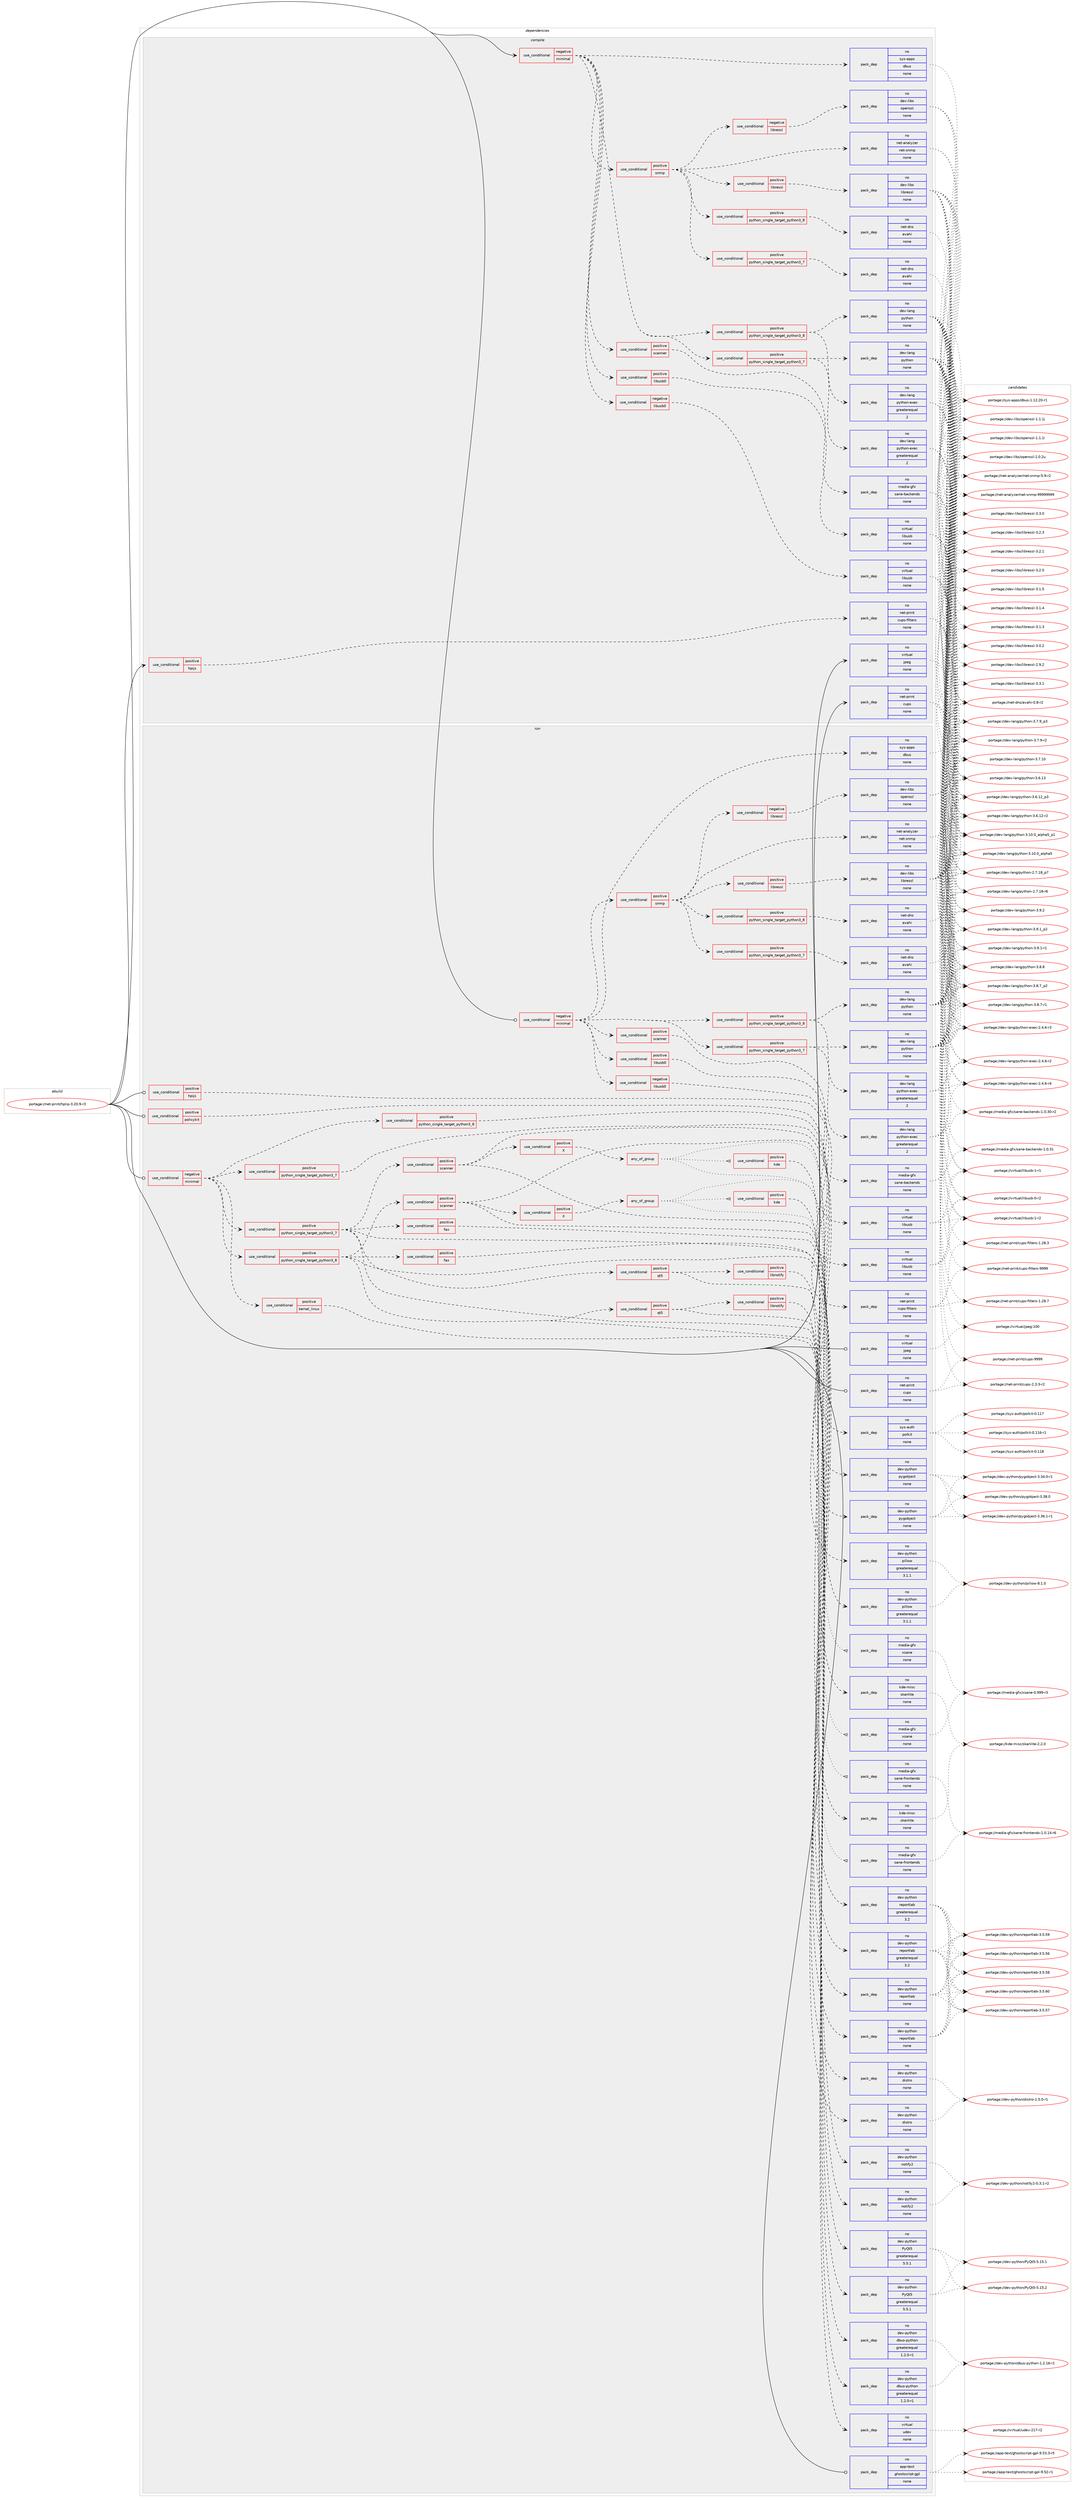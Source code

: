 digraph prolog {

# *************
# Graph options
# *************

newrank=true;
concentrate=true;
compound=true;
graph [rankdir=LR,fontname=Helvetica,fontsize=10,ranksep=1.5];#, ranksep=2.5, nodesep=0.2];
edge  [arrowhead=vee];
node  [fontname=Helvetica,fontsize=10];

# **********
# The ebuild
# **********

subgraph cluster_leftcol {
color=gray;
rank=same;
label=<<i>ebuild</i>>;
id [label="portage://net-print/hplip-3.20.9-r3", color=red, width=4, href="../net-print/hplip-3.20.9-r3.svg"];
}

# ****************
# The dependencies
# ****************

subgraph cluster_midcol {
color=gray;
label=<<i>dependencies</i>>;
subgraph cluster_compile {
fillcolor="#eeeeee";
style=filled;
label=<<i>compile</i>>;
subgraph cond1818 {
dependency7594 [label=<<TABLE BORDER="0" CELLBORDER="1" CELLSPACING="0" CELLPADDING="4"><TR><TD ROWSPAN="3" CELLPADDING="10">use_conditional</TD></TR><TR><TD>negative</TD></TR><TR><TD>minimal</TD></TR></TABLE>>, shape=none, color=red];
subgraph cond1819 {
dependency7595 [label=<<TABLE BORDER="0" CELLBORDER="1" CELLSPACING="0" CELLPADDING="4"><TR><TD ROWSPAN="3" CELLPADDING="10">use_conditional</TD></TR><TR><TD>positive</TD></TR><TR><TD>python_single_target_python3_7</TD></TR></TABLE>>, shape=none, color=red];
subgraph pack5688 {
dependency7596 [label=<<TABLE BORDER="0" CELLBORDER="1" CELLSPACING="0" CELLPADDING="4" WIDTH="220"><TR><TD ROWSPAN="6" CELLPADDING="30">pack_dep</TD></TR><TR><TD WIDTH="110">no</TD></TR><TR><TD>dev-lang</TD></TR><TR><TD>python</TD></TR><TR><TD>none</TD></TR><TR><TD></TD></TR></TABLE>>, shape=none, color=blue];
}
dependency7595:e -> dependency7596:w [weight=20,style="dashed",arrowhead="vee"];
subgraph pack5689 {
dependency7597 [label=<<TABLE BORDER="0" CELLBORDER="1" CELLSPACING="0" CELLPADDING="4" WIDTH="220"><TR><TD ROWSPAN="6" CELLPADDING="30">pack_dep</TD></TR><TR><TD WIDTH="110">no</TD></TR><TR><TD>dev-lang</TD></TR><TR><TD>python-exec</TD></TR><TR><TD>greaterequal</TD></TR><TR><TD>2</TD></TR></TABLE>>, shape=none, color=blue];
}
dependency7595:e -> dependency7597:w [weight=20,style="dashed",arrowhead="vee"];
}
dependency7594:e -> dependency7595:w [weight=20,style="dashed",arrowhead="vee"];
subgraph cond1820 {
dependency7598 [label=<<TABLE BORDER="0" CELLBORDER="1" CELLSPACING="0" CELLPADDING="4"><TR><TD ROWSPAN="3" CELLPADDING="10">use_conditional</TD></TR><TR><TD>positive</TD></TR><TR><TD>python_single_target_python3_8</TD></TR></TABLE>>, shape=none, color=red];
subgraph pack5690 {
dependency7599 [label=<<TABLE BORDER="0" CELLBORDER="1" CELLSPACING="0" CELLPADDING="4" WIDTH="220"><TR><TD ROWSPAN="6" CELLPADDING="30">pack_dep</TD></TR><TR><TD WIDTH="110">no</TD></TR><TR><TD>dev-lang</TD></TR><TR><TD>python</TD></TR><TR><TD>none</TD></TR><TR><TD></TD></TR></TABLE>>, shape=none, color=blue];
}
dependency7598:e -> dependency7599:w [weight=20,style="dashed",arrowhead="vee"];
subgraph pack5691 {
dependency7600 [label=<<TABLE BORDER="0" CELLBORDER="1" CELLSPACING="0" CELLPADDING="4" WIDTH="220"><TR><TD ROWSPAN="6" CELLPADDING="30">pack_dep</TD></TR><TR><TD WIDTH="110">no</TD></TR><TR><TD>dev-lang</TD></TR><TR><TD>python-exec</TD></TR><TR><TD>greaterequal</TD></TR><TR><TD>2</TD></TR></TABLE>>, shape=none, color=blue];
}
dependency7598:e -> dependency7600:w [weight=20,style="dashed",arrowhead="vee"];
}
dependency7594:e -> dependency7598:w [weight=20,style="dashed",arrowhead="vee"];
subgraph pack5692 {
dependency7601 [label=<<TABLE BORDER="0" CELLBORDER="1" CELLSPACING="0" CELLPADDING="4" WIDTH="220"><TR><TD ROWSPAN="6" CELLPADDING="30">pack_dep</TD></TR><TR><TD WIDTH="110">no</TD></TR><TR><TD>sys-apps</TD></TR><TR><TD>dbus</TD></TR><TR><TD>none</TD></TR><TR><TD></TD></TR></TABLE>>, shape=none, color=blue];
}
dependency7594:e -> dependency7601:w [weight=20,style="dashed",arrowhead="vee"];
subgraph cond1821 {
dependency7602 [label=<<TABLE BORDER="0" CELLBORDER="1" CELLSPACING="0" CELLPADDING="4"><TR><TD ROWSPAN="3" CELLPADDING="10">use_conditional</TD></TR><TR><TD>negative</TD></TR><TR><TD>libusb0</TD></TR></TABLE>>, shape=none, color=red];
subgraph pack5693 {
dependency7603 [label=<<TABLE BORDER="0" CELLBORDER="1" CELLSPACING="0" CELLPADDING="4" WIDTH="220"><TR><TD ROWSPAN="6" CELLPADDING="30">pack_dep</TD></TR><TR><TD WIDTH="110">no</TD></TR><TR><TD>virtual</TD></TR><TR><TD>libusb</TD></TR><TR><TD>none</TD></TR><TR><TD></TD></TR></TABLE>>, shape=none, color=blue];
}
dependency7602:e -> dependency7603:w [weight=20,style="dashed",arrowhead="vee"];
}
dependency7594:e -> dependency7602:w [weight=20,style="dashed",arrowhead="vee"];
subgraph cond1822 {
dependency7604 [label=<<TABLE BORDER="0" CELLBORDER="1" CELLSPACING="0" CELLPADDING="4"><TR><TD ROWSPAN="3" CELLPADDING="10">use_conditional</TD></TR><TR><TD>positive</TD></TR><TR><TD>libusb0</TD></TR></TABLE>>, shape=none, color=red];
subgraph pack5694 {
dependency7605 [label=<<TABLE BORDER="0" CELLBORDER="1" CELLSPACING="0" CELLPADDING="4" WIDTH="220"><TR><TD ROWSPAN="6" CELLPADDING="30">pack_dep</TD></TR><TR><TD WIDTH="110">no</TD></TR><TR><TD>virtual</TD></TR><TR><TD>libusb</TD></TR><TR><TD>none</TD></TR><TR><TD></TD></TR></TABLE>>, shape=none, color=blue];
}
dependency7604:e -> dependency7605:w [weight=20,style="dashed",arrowhead="vee"];
}
dependency7594:e -> dependency7604:w [weight=20,style="dashed",arrowhead="vee"];
subgraph cond1823 {
dependency7606 [label=<<TABLE BORDER="0" CELLBORDER="1" CELLSPACING="0" CELLPADDING="4"><TR><TD ROWSPAN="3" CELLPADDING="10">use_conditional</TD></TR><TR><TD>positive</TD></TR><TR><TD>scanner</TD></TR></TABLE>>, shape=none, color=red];
subgraph pack5695 {
dependency7607 [label=<<TABLE BORDER="0" CELLBORDER="1" CELLSPACING="0" CELLPADDING="4" WIDTH="220"><TR><TD ROWSPAN="6" CELLPADDING="30">pack_dep</TD></TR><TR><TD WIDTH="110">no</TD></TR><TR><TD>media-gfx</TD></TR><TR><TD>sane-backends</TD></TR><TR><TD>none</TD></TR><TR><TD></TD></TR></TABLE>>, shape=none, color=blue];
}
dependency7606:e -> dependency7607:w [weight=20,style="dashed",arrowhead="vee"];
}
dependency7594:e -> dependency7606:w [weight=20,style="dashed",arrowhead="vee"];
subgraph cond1824 {
dependency7608 [label=<<TABLE BORDER="0" CELLBORDER="1" CELLSPACING="0" CELLPADDING="4"><TR><TD ROWSPAN="3" CELLPADDING="10">use_conditional</TD></TR><TR><TD>positive</TD></TR><TR><TD>snmp</TD></TR></TABLE>>, shape=none, color=red];
subgraph cond1825 {
dependency7609 [label=<<TABLE BORDER="0" CELLBORDER="1" CELLSPACING="0" CELLPADDING="4"><TR><TD ROWSPAN="3" CELLPADDING="10">use_conditional</TD></TR><TR><TD>negative</TD></TR><TR><TD>libressl</TD></TR></TABLE>>, shape=none, color=red];
subgraph pack5696 {
dependency7610 [label=<<TABLE BORDER="0" CELLBORDER="1" CELLSPACING="0" CELLPADDING="4" WIDTH="220"><TR><TD ROWSPAN="6" CELLPADDING="30">pack_dep</TD></TR><TR><TD WIDTH="110">no</TD></TR><TR><TD>dev-libs</TD></TR><TR><TD>openssl</TD></TR><TR><TD>none</TD></TR><TR><TD></TD></TR></TABLE>>, shape=none, color=blue];
}
dependency7609:e -> dependency7610:w [weight=20,style="dashed",arrowhead="vee"];
}
dependency7608:e -> dependency7609:w [weight=20,style="dashed",arrowhead="vee"];
subgraph cond1826 {
dependency7611 [label=<<TABLE BORDER="0" CELLBORDER="1" CELLSPACING="0" CELLPADDING="4"><TR><TD ROWSPAN="3" CELLPADDING="10">use_conditional</TD></TR><TR><TD>positive</TD></TR><TR><TD>libressl</TD></TR></TABLE>>, shape=none, color=red];
subgraph pack5697 {
dependency7612 [label=<<TABLE BORDER="0" CELLBORDER="1" CELLSPACING="0" CELLPADDING="4" WIDTH="220"><TR><TD ROWSPAN="6" CELLPADDING="30">pack_dep</TD></TR><TR><TD WIDTH="110">no</TD></TR><TR><TD>dev-libs</TD></TR><TR><TD>libressl</TD></TR><TR><TD>none</TD></TR><TR><TD></TD></TR></TABLE>>, shape=none, color=blue];
}
dependency7611:e -> dependency7612:w [weight=20,style="dashed",arrowhead="vee"];
}
dependency7608:e -> dependency7611:w [weight=20,style="dashed",arrowhead="vee"];
subgraph pack5698 {
dependency7613 [label=<<TABLE BORDER="0" CELLBORDER="1" CELLSPACING="0" CELLPADDING="4" WIDTH="220"><TR><TD ROWSPAN="6" CELLPADDING="30">pack_dep</TD></TR><TR><TD WIDTH="110">no</TD></TR><TR><TD>net-analyzer</TD></TR><TR><TD>net-snmp</TD></TR><TR><TD>none</TD></TR><TR><TD></TD></TR></TABLE>>, shape=none, color=blue];
}
dependency7608:e -> dependency7613:w [weight=20,style="dashed",arrowhead="vee"];
subgraph cond1827 {
dependency7614 [label=<<TABLE BORDER="0" CELLBORDER="1" CELLSPACING="0" CELLPADDING="4"><TR><TD ROWSPAN="3" CELLPADDING="10">use_conditional</TD></TR><TR><TD>positive</TD></TR><TR><TD>python_single_target_python3_7</TD></TR></TABLE>>, shape=none, color=red];
subgraph pack5699 {
dependency7615 [label=<<TABLE BORDER="0" CELLBORDER="1" CELLSPACING="0" CELLPADDING="4" WIDTH="220"><TR><TD ROWSPAN="6" CELLPADDING="30">pack_dep</TD></TR><TR><TD WIDTH="110">no</TD></TR><TR><TD>net-dns</TD></TR><TR><TD>avahi</TD></TR><TR><TD>none</TD></TR><TR><TD></TD></TR></TABLE>>, shape=none, color=blue];
}
dependency7614:e -> dependency7615:w [weight=20,style="dashed",arrowhead="vee"];
}
dependency7608:e -> dependency7614:w [weight=20,style="dashed",arrowhead="vee"];
subgraph cond1828 {
dependency7616 [label=<<TABLE BORDER="0" CELLBORDER="1" CELLSPACING="0" CELLPADDING="4"><TR><TD ROWSPAN="3" CELLPADDING="10">use_conditional</TD></TR><TR><TD>positive</TD></TR><TR><TD>python_single_target_python3_8</TD></TR></TABLE>>, shape=none, color=red];
subgraph pack5700 {
dependency7617 [label=<<TABLE BORDER="0" CELLBORDER="1" CELLSPACING="0" CELLPADDING="4" WIDTH="220"><TR><TD ROWSPAN="6" CELLPADDING="30">pack_dep</TD></TR><TR><TD WIDTH="110">no</TD></TR><TR><TD>net-dns</TD></TR><TR><TD>avahi</TD></TR><TR><TD>none</TD></TR><TR><TD></TD></TR></TABLE>>, shape=none, color=blue];
}
dependency7616:e -> dependency7617:w [weight=20,style="dashed",arrowhead="vee"];
}
dependency7608:e -> dependency7616:w [weight=20,style="dashed",arrowhead="vee"];
}
dependency7594:e -> dependency7608:w [weight=20,style="dashed",arrowhead="vee"];
}
id:e -> dependency7594:w [weight=20,style="solid",arrowhead="vee"];
subgraph cond1829 {
dependency7618 [label=<<TABLE BORDER="0" CELLBORDER="1" CELLSPACING="0" CELLPADDING="4"><TR><TD ROWSPAN="3" CELLPADDING="10">use_conditional</TD></TR><TR><TD>positive</TD></TR><TR><TD>hpijs</TD></TR></TABLE>>, shape=none, color=red];
subgraph pack5701 {
dependency7619 [label=<<TABLE BORDER="0" CELLBORDER="1" CELLSPACING="0" CELLPADDING="4" WIDTH="220"><TR><TD ROWSPAN="6" CELLPADDING="30">pack_dep</TD></TR><TR><TD WIDTH="110">no</TD></TR><TR><TD>net-print</TD></TR><TR><TD>cups-filters</TD></TR><TR><TD>none</TD></TR><TR><TD></TD></TR></TABLE>>, shape=none, color=blue];
}
dependency7618:e -> dependency7619:w [weight=20,style="dashed",arrowhead="vee"];
}
id:e -> dependency7618:w [weight=20,style="solid",arrowhead="vee"];
subgraph pack5702 {
dependency7620 [label=<<TABLE BORDER="0" CELLBORDER="1" CELLSPACING="0" CELLPADDING="4" WIDTH="220"><TR><TD ROWSPAN="6" CELLPADDING="30">pack_dep</TD></TR><TR><TD WIDTH="110">no</TD></TR><TR><TD>net-print</TD></TR><TR><TD>cups</TD></TR><TR><TD>none</TD></TR><TR><TD></TD></TR></TABLE>>, shape=none, color=blue];
}
id:e -> dependency7620:w [weight=20,style="solid",arrowhead="vee"];
subgraph pack5703 {
dependency7621 [label=<<TABLE BORDER="0" CELLBORDER="1" CELLSPACING="0" CELLPADDING="4" WIDTH="220"><TR><TD ROWSPAN="6" CELLPADDING="30">pack_dep</TD></TR><TR><TD WIDTH="110">no</TD></TR><TR><TD>virtual</TD></TR><TR><TD>jpeg</TD></TR><TR><TD>none</TD></TR><TR><TD></TD></TR></TABLE>>, shape=none, color=blue];
}
id:e -> dependency7621:w [weight=20,style="solid",arrowhead="vee"];
}
subgraph cluster_compileandrun {
fillcolor="#eeeeee";
style=filled;
label=<<i>compile and run</i>>;
}
subgraph cluster_run {
fillcolor="#eeeeee";
style=filled;
label=<<i>run</i>>;
subgraph cond1830 {
dependency7622 [label=<<TABLE BORDER="0" CELLBORDER="1" CELLSPACING="0" CELLPADDING="4"><TR><TD ROWSPAN="3" CELLPADDING="10">use_conditional</TD></TR><TR><TD>negative</TD></TR><TR><TD>minimal</TD></TR></TABLE>>, shape=none, color=red];
subgraph cond1831 {
dependency7623 [label=<<TABLE BORDER="0" CELLBORDER="1" CELLSPACING="0" CELLPADDING="4"><TR><TD ROWSPAN="3" CELLPADDING="10">use_conditional</TD></TR><TR><TD>positive</TD></TR><TR><TD>python_single_target_python3_7</TD></TR></TABLE>>, shape=none, color=red];
subgraph pack5704 {
dependency7624 [label=<<TABLE BORDER="0" CELLBORDER="1" CELLSPACING="0" CELLPADDING="4" WIDTH="220"><TR><TD ROWSPAN="6" CELLPADDING="30">pack_dep</TD></TR><TR><TD WIDTH="110">no</TD></TR><TR><TD>dev-lang</TD></TR><TR><TD>python</TD></TR><TR><TD>none</TD></TR><TR><TD></TD></TR></TABLE>>, shape=none, color=blue];
}
dependency7623:e -> dependency7624:w [weight=20,style="dashed",arrowhead="vee"];
subgraph pack5705 {
dependency7625 [label=<<TABLE BORDER="0" CELLBORDER="1" CELLSPACING="0" CELLPADDING="4" WIDTH="220"><TR><TD ROWSPAN="6" CELLPADDING="30">pack_dep</TD></TR><TR><TD WIDTH="110">no</TD></TR><TR><TD>dev-lang</TD></TR><TR><TD>python-exec</TD></TR><TR><TD>greaterequal</TD></TR><TR><TD>2</TD></TR></TABLE>>, shape=none, color=blue];
}
dependency7623:e -> dependency7625:w [weight=20,style="dashed",arrowhead="vee"];
}
dependency7622:e -> dependency7623:w [weight=20,style="dashed",arrowhead="vee"];
subgraph cond1832 {
dependency7626 [label=<<TABLE BORDER="0" CELLBORDER="1" CELLSPACING="0" CELLPADDING="4"><TR><TD ROWSPAN="3" CELLPADDING="10">use_conditional</TD></TR><TR><TD>positive</TD></TR><TR><TD>python_single_target_python3_8</TD></TR></TABLE>>, shape=none, color=red];
subgraph pack5706 {
dependency7627 [label=<<TABLE BORDER="0" CELLBORDER="1" CELLSPACING="0" CELLPADDING="4" WIDTH="220"><TR><TD ROWSPAN="6" CELLPADDING="30">pack_dep</TD></TR><TR><TD WIDTH="110">no</TD></TR><TR><TD>dev-lang</TD></TR><TR><TD>python</TD></TR><TR><TD>none</TD></TR><TR><TD></TD></TR></TABLE>>, shape=none, color=blue];
}
dependency7626:e -> dependency7627:w [weight=20,style="dashed",arrowhead="vee"];
subgraph pack5707 {
dependency7628 [label=<<TABLE BORDER="0" CELLBORDER="1" CELLSPACING="0" CELLPADDING="4" WIDTH="220"><TR><TD ROWSPAN="6" CELLPADDING="30">pack_dep</TD></TR><TR><TD WIDTH="110">no</TD></TR><TR><TD>dev-lang</TD></TR><TR><TD>python-exec</TD></TR><TR><TD>greaterequal</TD></TR><TR><TD>2</TD></TR></TABLE>>, shape=none, color=blue];
}
dependency7626:e -> dependency7628:w [weight=20,style="dashed",arrowhead="vee"];
}
dependency7622:e -> dependency7626:w [weight=20,style="dashed",arrowhead="vee"];
subgraph pack5708 {
dependency7629 [label=<<TABLE BORDER="0" CELLBORDER="1" CELLSPACING="0" CELLPADDING="4" WIDTH="220"><TR><TD ROWSPAN="6" CELLPADDING="30">pack_dep</TD></TR><TR><TD WIDTH="110">no</TD></TR><TR><TD>sys-apps</TD></TR><TR><TD>dbus</TD></TR><TR><TD>none</TD></TR><TR><TD></TD></TR></TABLE>>, shape=none, color=blue];
}
dependency7622:e -> dependency7629:w [weight=20,style="dashed",arrowhead="vee"];
subgraph cond1833 {
dependency7630 [label=<<TABLE BORDER="0" CELLBORDER="1" CELLSPACING="0" CELLPADDING="4"><TR><TD ROWSPAN="3" CELLPADDING="10">use_conditional</TD></TR><TR><TD>negative</TD></TR><TR><TD>libusb0</TD></TR></TABLE>>, shape=none, color=red];
subgraph pack5709 {
dependency7631 [label=<<TABLE BORDER="0" CELLBORDER="1" CELLSPACING="0" CELLPADDING="4" WIDTH="220"><TR><TD ROWSPAN="6" CELLPADDING="30">pack_dep</TD></TR><TR><TD WIDTH="110">no</TD></TR><TR><TD>virtual</TD></TR><TR><TD>libusb</TD></TR><TR><TD>none</TD></TR><TR><TD></TD></TR></TABLE>>, shape=none, color=blue];
}
dependency7630:e -> dependency7631:w [weight=20,style="dashed",arrowhead="vee"];
}
dependency7622:e -> dependency7630:w [weight=20,style="dashed",arrowhead="vee"];
subgraph cond1834 {
dependency7632 [label=<<TABLE BORDER="0" CELLBORDER="1" CELLSPACING="0" CELLPADDING="4"><TR><TD ROWSPAN="3" CELLPADDING="10">use_conditional</TD></TR><TR><TD>positive</TD></TR><TR><TD>libusb0</TD></TR></TABLE>>, shape=none, color=red];
subgraph pack5710 {
dependency7633 [label=<<TABLE BORDER="0" CELLBORDER="1" CELLSPACING="0" CELLPADDING="4" WIDTH="220"><TR><TD ROWSPAN="6" CELLPADDING="30">pack_dep</TD></TR><TR><TD WIDTH="110">no</TD></TR><TR><TD>virtual</TD></TR><TR><TD>libusb</TD></TR><TR><TD>none</TD></TR><TR><TD></TD></TR></TABLE>>, shape=none, color=blue];
}
dependency7632:e -> dependency7633:w [weight=20,style="dashed",arrowhead="vee"];
}
dependency7622:e -> dependency7632:w [weight=20,style="dashed",arrowhead="vee"];
subgraph cond1835 {
dependency7634 [label=<<TABLE BORDER="0" CELLBORDER="1" CELLSPACING="0" CELLPADDING="4"><TR><TD ROWSPAN="3" CELLPADDING="10">use_conditional</TD></TR><TR><TD>positive</TD></TR><TR><TD>scanner</TD></TR></TABLE>>, shape=none, color=red];
subgraph pack5711 {
dependency7635 [label=<<TABLE BORDER="0" CELLBORDER="1" CELLSPACING="0" CELLPADDING="4" WIDTH="220"><TR><TD ROWSPAN="6" CELLPADDING="30">pack_dep</TD></TR><TR><TD WIDTH="110">no</TD></TR><TR><TD>media-gfx</TD></TR><TR><TD>sane-backends</TD></TR><TR><TD>none</TD></TR><TR><TD></TD></TR></TABLE>>, shape=none, color=blue];
}
dependency7634:e -> dependency7635:w [weight=20,style="dashed",arrowhead="vee"];
}
dependency7622:e -> dependency7634:w [weight=20,style="dashed",arrowhead="vee"];
subgraph cond1836 {
dependency7636 [label=<<TABLE BORDER="0" CELLBORDER="1" CELLSPACING="0" CELLPADDING="4"><TR><TD ROWSPAN="3" CELLPADDING="10">use_conditional</TD></TR><TR><TD>positive</TD></TR><TR><TD>snmp</TD></TR></TABLE>>, shape=none, color=red];
subgraph cond1837 {
dependency7637 [label=<<TABLE BORDER="0" CELLBORDER="1" CELLSPACING="0" CELLPADDING="4"><TR><TD ROWSPAN="3" CELLPADDING="10">use_conditional</TD></TR><TR><TD>negative</TD></TR><TR><TD>libressl</TD></TR></TABLE>>, shape=none, color=red];
subgraph pack5712 {
dependency7638 [label=<<TABLE BORDER="0" CELLBORDER="1" CELLSPACING="0" CELLPADDING="4" WIDTH="220"><TR><TD ROWSPAN="6" CELLPADDING="30">pack_dep</TD></TR><TR><TD WIDTH="110">no</TD></TR><TR><TD>dev-libs</TD></TR><TR><TD>openssl</TD></TR><TR><TD>none</TD></TR><TR><TD></TD></TR></TABLE>>, shape=none, color=blue];
}
dependency7637:e -> dependency7638:w [weight=20,style="dashed",arrowhead="vee"];
}
dependency7636:e -> dependency7637:w [weight=20,style="dashed",arrowhead="vee"];
subgraph cond1838 {
dependency7639 [label=<<TABLE BORDER="0" CELLBORDER="1" CELLSPACING="0" CELLPADDING="4"><TR><TD ROWSPAN="3" CELLPADDING="10">use_conditional</TD></TR><TR><TD>positive</TD></TR><TR><TD>libressl</TD></TR></TABLE>>, shape=none, color=red];
subgraph pack5713 {
dependency7640 [label=<<TABLE BORDER="0" CELLBORDER="1" CELLSPACING="0" CELLPADDING="4" WIDTH="220"><TR><TD ROWSPAN="6" CELLPADDING="30">pack_dep</TD></TR><TR><TD WIDTH="110">no</TD></TR><TR><TD>dev-libs</TD></TR><TR><TD>libressl</TD></TR><TR><TD>none</TD></TR><TR><TD></TD></TR></TABLE>>, shape=none, color=blue];
}
dependency7639:e -> dependency7640:w [weight=20,style="dashed",arrowhead="vee"];
}
dependency7636:e -> dependency7639:w [weight=20,style="dashed",arrowhead="vee"];
subgraph pack5714 {
dependency7641 [label=<<TABLE BORDER="0" CELLBORDER="1" CELLSPACING="0" CELLPADDING="4" WIDTH="220"><TR><TD ROWSPAN="6" CELLPADDING="30">pack_dep</TD></TR><TR><TD WIDTH="110">no</TD></TR><TR><TD>net-analyzer</TD></TR><TR><TD>net-snmp</TD></TR><TR><TD>none</TD></TR><TR><TD></TD></TR></TABLE>>, shape=none, color=blue];
}
dependency7636:e -> dependency7641:w [weight=20,style="dashed",arrowhead="vee"];
subgraph cond1839 {
dependency7642 [label=<<TABLE BORDER="0" CELLBORDER="1" CELLSPACING="0" CELLPADDING="4"><TR><TD ROWSPAN="3" CELLPADDING="10">use_conditional</TD></TR><TR><TD>positive</TD></TR><TR><TD>python_single_target_python3_7</TD></TR></TABLE>>, shape=none, color=red];
subgraph pack5715 {
dependency7643 [label=<<TABLE BORDER="0" CELLBORDER="1" CELLSPACING="0" CELLPADDING="4" WIDTH="220"><TR><TD ROWSPAN="6" CELLPADDING="30">pack_dep</TD></TR><TR><TD WIDTH="110">no</TD></TR><TR><TD>net-dns</TD></TR><TR><TD>avahi</TD></TR><TR><TD>none</TD></TR><TR><TD></TD></TR></TABLE>>, shape=none, color=blue];
}
dependency7642:e -> dependency7643:w [weight=20,style="dashed",arrowhead="vee"];
}
dependency7636:e -> dependency7642:w [weight=20,style="dashed",arrowhead="vee"];
subgraph cond1840 {
dependency7644 [label=<<TABLE BORDER="0" CELLBORDER="1" CELLSPACING="0" CELLPADDING="4"><TR><TD ROWSPAN="3" CELLPADDING="10">use_conditional</TD></TR><TR><TD>positive</TD></TR><TR><TD>python_single_target_python3_8</TD></TR></TABLE>>, shape=none, color=red];
subgraph pack5716 {
dependency7645 [label=<<TABLE BORDER="0" CELLBORDER="1" CELLSPACING="0" CELLPADDING="4" WIDTH="220"><TR><TD ROWSPAN="6" CELLPADDING="30">pack_dep</TD></TR><TR><TD WIDTH="110">no</TD></TR><TR><TD>net-dns</TD></TR><TR><TD>avahi</TD></TR><TR><TD>none</TD></TR><TR><TD></TD></TR></TABLE>>, shape=none, color=blue];
}
dependency7644:e -> dependency7645:w [weight=20,style="dashed",arrowhead="vee"];
}
dependency7636:e -> dependency7644:w [weight=20,style="dashed",arrowhead="vee"];
}
dependency7622:e -> dependency7636:w [weight=20,style="dashed",arrowhead="vee"];
}
id:e -> dependency7622:w [weight=20,style="solid",arrowhead="odot"];
subgraph cond1841 {
dependency7646 [label=<<TABLE BORDER="0" CELLBORDER="1" CELLSPACING="0" CELLPADDING="4"><TR><TD ROWSPAN="3" CELLPADDING="10">use_conditional</TD></TR><TR><TD>negative</TD></TR><TR><TD>minimal</TD></TR></TABLE>>, shape=none, color=red];
subgraph cond1842 {
dependency7647 [label=<<TABLE BORDER="0" CELLBORDER="1" CELLSPACING="0" CELLPADDING="4"><TR><TD ROWSPAN="3" CELLPADDING="10">use_conditional</TD></TR><TR><TD>positive</TD></TR><TR><TD>python_single_target_python3_7</TD></TR></TABLE>>, shape=none, color=red];
subgraph pack5717 {
dependency7648 [label=<<TABLE BORDER="0" CELLBORDER="1" CELLSPACING="0" CELLPADDING="4" WIDTH="220"><TR><TD ROWSPAN="6" CELLPADDING="30">pack_dep</TD></TR><TR><TD WIDTH="110">no</TD></TR><TR><TD>dev-python</TD></TR><TR><TD>pygobject</TD></TR><TR><TD>none</TD></TR><TR><TD></TD></TR></TABLE>>, shape=none, color=blue];
}
dependency7647:e -> dependency7648:w [weight=20,style="dashed",arrowhead="vee"];
}
dependency7646:e -> dependency7647:w [weight=20,style="dashed",arrowhead="vee"];
subgraph cond1843 {
dependency7649 [label=<<TABLE BORDER="0" CELLBORDER="1" CELLSPACING="0" CELLPADDING="4"><TR><TD ROWSPAN="3" CELLPADDING="10">use_conditional</TD></TR><TR><TD>positive</TD></TR><TR><TD>python_single_target_python3_8</TD></TR></TABLE>>, shape=none, color=red];
subgraph pack5718 {
dependency7650 [label=<<TABLE BORDER="0" CELLBORDER="1" CELLSPACING="0" CELLPADDING="4" WIDTH="220"><TR><TD ROWSPAN="6" CELLPADDING="30">pack_dep</TD></TR><TR><TD WIDTH="110">no</TD></TR><TR><TD>dev-python</TD></TR><TR><TD>pygobject</TD></TR><TR><TD>none</TD></TR><TR><TD></TD></TR></TABLE>>, shape=none, color=blue];
}
dependency7649:e -> dependency7650:w [weight=20,style="dashed",arrowhead="vee"];
}
dependency7646:e -> dependency7649:w [weight=20,style="dashed",arrowhead="vee"];
subgraph cond1844 {
dependency7651 [label=<<TABLE BORDER="0" CELLBORDER="1" CELLSPACING="0" CELLPADDING="4"><TR><TD ROWSPAN="3" CELLPADDING="10">use_conditional</TD></TR><TR><TD>positive</TD></TR><TR><TD>kernel_linux</TD></TR></TABLE>>, shape=none, color=red];
subgraph pack5719 {
dependency7652 [label=<<TABLE BORDER="0" CELLBORDER="1" CELLSPACING="0" CELLPADDING="4" WIDTH="220"><TR><TD ROWSPAN="6" CELLPADDING="30">pack_dep</TD></TR><TR><TD WIDTH="110">no</TD></TR><TR><TD>virtual</TD></TR><TR><TD>udev</TD></TR><TR><TD>none</TD></TR><TR><TD></TD></TR></TABLE>>, shape=none, color=blue];
}
dependency7651:e -> dependency7652:w [weight=20,style="dashed",arrowhead="vee"];
}
dependency7646:e -> dependency7651:w [weight=20,style="dashed",arrowhead="vee"];
subgraph cond1845 {
dependency7653 [label=<<TABLE BORDER="0" CELLBORDER="1" CELLSPACING="0" CELLPADDING="4"><TR><TD ROWSPAN="3" CELLPADDING="10">use_conditional</TD></TR><TR><TD>positive</TD></TR><TR><TD>python_single_target_python3_7</TD></TR></TABLE>>, shape=none, color=red];
subgraph pack5720 {
dependency7654 [label=<<TABLE BORDER="0" CELLBORDER="1" CELLSPACING="0" CELLPADDING="4" WIDTH="220"><TR><TD ROWSPAN="6" CELLPADDING="30">pack_dep</TD></TR><TR><TD WIDTH="110">no</TD></TR><TR><TD>dev-python</TD></TR><TR><TD>dbus-python</TD></TR><TR><TD>greaterequal</TD></TR><TR><TD>1.2.0-r1</TD></TR></TABLE>>, shape=none, color=blue];
}
dependency7653:e -> dependency7654:w [weight=20,style="dashed",arrowhead="vee"];
subgraph pack5721 {
dependency7655 [label=<<TABLE BORDER="0" CELLBORDER="1" CELLSPACING="0" CELLPADDING="4" WIDTH="220"><TR><TD ROWSPAN="6" CELLPADDING="30">pack_dep</TD></TR><TR><TD WIDTH="110">no</TD></TR><TR><TD>dev-python</TD></TR><TR><TD>distro</TD></TR><TR><TD>none</TD></TR><TR><TD></TD></TR></TABLE>>, shape=none, color=blue];
}
dependency7653:e -> dependency7655:w [weight=20,style="dashed",arrowhead="vee"];
subgraph cond1846 {
dependency7656 [label=<<TABLE BORDER="0" CELLBORDER="1" CELLSPACING="0" CELLPADDING="4"><TR><TD ROWSPAN="3" CELLPADDING="10">use_conditional</TD></TR><TR><TD>positive</TD></TR><TR><TD>fax</TD></TR></TABLE>>, shape=none, color=red];
subgraph pack5722 {
dependency7657 [label=<<TABLE BORDER="0" CELLBORDER="1" CELLSPACING="0" CELLPADDING="4" WIDTH="220"><TR><TD ROWSPAN="6" CELLPADDING="30">pack_dep</TD></TR><TR><TD WIDTH="110">no</TD></TR><TR><TD>dev-python</TD></TR><TR><TD>reportlab</TD></TR><TR><TD>none</TD></TR><TR><TD></TD></TR></TABLE>>, shape=none, color=blue];
}
dependency7656:e -> dependency7657:w [weight=20,style="dashed",arrowhead="vee"];
}
dependency7653:e -> dependency7656:w [weight=20,style="dashed",arrowhead="vee"];
subgraph cond1847 {
dependency7658 [label=<<TABLE BORDER="0" CELLBORDER="1" CELLSPACING="0" CELLPADDING="4"><TR><TD ROWSPAN="3" CELLPADDING="10">use_conditional</TD></TR><TR><TD>positive</TD></TR><TR><TD>qt5</TD></TR></TABLE>>, shape=none, color=red];
subgraph pack5723 {
dependency7659 [label=<<TABLE BORDER="0" CELLBORDER="1" CELLSPACING="0" CELLPADDING="4" WIDTH="220"><TR><TD ROWSPAN="6" CELLPADDING="30">pack_dep</TD></TR><TR><TD WIDTH="110">no</TD></TR><TR><TD>dev-python</TD></TR><TR><TD>PyQt5</TD></TR><TR><TD>greaterequal</TD></TR><TR><TD>5.5.1</TD></TR></TABLE>>, shape=none, color=blue];
}
dependency7658:e -> dependency7659:w [weight=20,style="dashed",arrowhead="vee"];
subgraph cond1848 {
dependency7660 [label=<<TABLE BORDER="0" CELLBORDER="1" CELLSPACING="0" CELLPADDING="4"><TR><TD ROWSPAN="3" CELLPADDING="10">use_conditional</TD></TR><TR><TD>positive</TD></TR><TR><TD>libnotify</TD></TR></TABLE>>, shape=none, color=red];
subgraph pack5724 {
dependency7661 [label=<<TABLE BORDER="0" CELLBORDER="1" CELLSPACING="0" CELLPADDING="4" WIDTH="220"><TR><TD ROWSPAN="6" CELLPADDING="30">pack_dep</TD></TR><TR><TD WIDTH="110">no</TD></TR><TR><TD>dev-python</TD></TR><TR><TD>notify2</TD></TR><TR><TD>none</TD></TR><TR><TD></TD></TR></TABLE>>, shape=none, color=blue];
}
dependency7660:e -> dependency7661:w [weight=20,style="dashed",arrowhead="vee"];
}
dependency7658:e -> dependency7660:w [weight=20,style="dashed",arrowhead="vee"];
}
dependency7653:e -> dependency7658:w [weight=20,style="dashed",arrowhead="vee"];
subgraph cond1849 {
dependency7662 [label=<<TABLE BORDER="0" CELLBORDER="1" CELLSPACING="0" CELLPADDING="4"><TR><TD ROWSPAN="3" CELLPADDING="10">use_conditional</TD></TR><TR><TD>positive</TD></TR><TR><TD>scanner</TD></TR></TABLE>>, shape=none, color=red];
subgraph pack5725 {
dependency7663 [label=<<TABLE BORDER="0" CELLBORDER="1" CELLSPACING="0" CELLPADDING="4" WIDTH="220"><TR><TD ROWSPAN="6" CELLPADDING="30">pack_dep</TD></TR><TR><TD WIDTH="110">no</TD></TR><TR><TD>dev-python</TD></TR><TR><TD>reportlab</TD></TR><TR><TD>greaterequal</TD></TR><TR><TD>3.2</TD></TR></TABLE>>, shape=none, color=blue];
}
dependency7662:e -> dependency7663:w [weight=20,style="dashed",arrowhead="vee"];
subgraph pack5726 {
dependency7664 [label=<<TABLE BORDER="0" CELLBORDER="1" CELLSPACING="0" CELLPADDING="4" WIDTH="220"><TR><TD ROWSPAN="6" CELLPADDING="30">pack_dep</TD></TR><TR><TD WIDTH="110">no</TD></TR><TR><TD>dev-python</TD></TR><TR><TD>pillow</TD></TR><TR><TD>greaterequal</TD></TR><TR><TD>3.1.1</TD></TR></TABLE>>, shape=none, color=blue];
}
dependency7662:e -> dependency7664:w [weight=20,style="dashed",arrowhead="vee"];
subgraph cond1850 {
dependency7665 [label=<<TABLE BORDER="0" CELLBORDER="1" CELLSPACING="0" CELLPADDING="4"><TR><TD ROWSPAN="3" CELLPADDING="10">use_conditional</TD></TR><TR><TD>positive</TD></TR><TR><TD>X</TD></TR></TABLE>>, shape=none, color=red];
subgraph any79 {
dependency7666 [label=<<TABLE BORDER="0" CELLBORDER="1" CELLSPACING="0" CELLPADDING="4"><TR><TD CELLPADDING="10">any_of_group</TD></TR></TABLE>>, shape=none, color=red];subgraph cond1851 {
dependency7667 [label=<<TABLE BORDER="0" CELLBORDER="1" CELLSPACING="0" CELLPADDING="4"><TR><TD ROWSPAN="3" CELLPADDING="10">use_conditional</TD></TR><TR><TD>positive</TD></TR><TR><TD>kde</TD></TR></TABLE>>, shape=none, color=red];
subgraph pack5727 {
dependency7668 [label=<<TABLE BORDER="0" CELLBORDER="1" CELLSPACING="0" CELLPADDING="4" WIDTH="220"><TR><TD ROWSPAN="6" CELLPADDING="30">pack_dep</TD></TR><TR><TD WIDTH="110">no</TD></TR><TR><TD>kde-misc</TD></TR><TR><TD>skanlite</TD></TR><TR><TD>none</TD></TR><TR><TD></TD></TR></TABLE>>, shape=none, color=blue];
}
dependency7667:e -> dependency7668:w [weight=20,style="dashed",arrowhead="vee"];
}
dependency7666:e -> dependency7667:w [weight=20,style="dotted",arrowhead="oinv"];
subgraph pack5728 {
dependency7669 [label=<<TABLE BORDER="0" CELLBORDER="1" CELLSPACING="0" CELLPADDING="4" WIDTH="220"><TR><TD ROWSPAN="6" CELLPADDING="30">pack_dep</TD></TR><TR><TD WIDTH="110">no</TD></TR><TR><TD>media-gfx</TD></TR><TR><TD>xsane</TD></TR><TR><TD>none</TD></TR><TR><TD></TD></TR></TABLE>>, shape=none, color=blue];
}
dependency7666:e -> dependency7669:w [weight=20,style="dotted",arrowhead="oinv"];
subgraph pack5729 {
dependency7670 [label=<<TABLE BORDER="0" CELLBORDER="1" CELLSPACING="0" CELLPADDING="4" WIDTH="220"><TR><TD ROWSPAN="6" CELLPADDING="30">pack_dep</TD></TR><TR><TD WIDTH="110">no</TD></TR><TR><TD>media-gfx</TD></TR><TR><TD>sane-frontends</TD></TR><TR><TD>none</TD></TR><TR><TD></TD></TR></TABLE>>, shape=none, color=blue];
}
dependency7666:e -> dependency7670:w [weight=20,style="dotted",arrowhead="oinv"];
}
dependency7665:e -> dependency7666:w [weight=20,style="dashed",arrowhead="vee"];
}
dependency7662:e -> dependency7665:w [weight=20,style="dashed",arrowhead="vee"];
}
dependency7653:e -> dependency7662:w [weight=20,style="dashed",arrowhead="vee"];
}
dependency7646:e -> dependency7653:w [weight=20,style="dashed",arrowhead="vee"];
subgraph cond1852 {
dependency7671 [label=<<TABLE BORDER="0" CELLBORDER="1" CELLSPACING="0" CELLPADDING="4"><TR><TD ROWSPAN="3" CELLPADDING="10">use_conditional</TD></TR><TR><TD>positive</TD></TR><TR><TD>python_single_target_python3_8</TD></TR></TABLE>>, shape=none, color=red];
subgraph pack5730 {
dependency7672 [label=<<TABLE BORDER="0" CELLBORDER="1" CELLSPACING="0" CELLPADDING="4" WIDTH="220"><TR><TD ROWSPAN="6" CELLPADDING="30">pack_dep</TD></TR><TR><TD WIDTH="110">no</TD></TR><TR><TD>dev-python</TD></TR><TR><TD>dbus-python</TD></TR><TR><TD>greaterequal</TD></TR><TR><TD>1.2.0-r1</TD></TR></TABLE>>, shape=none, color=blue];
}
dependency7671:e -> dependency7672:w [weight=20,style="dashed",arrowhead="vee"];
subgraph pack5731 {
dependency7673 [label=<<TABLE BORDER="0" CELLBORDER="1" CELLSPACING="0" CELLPADDING="4" WIDTH="220"><TR><TD ROWSPAN="6" CELLPADDING="30">pack_dep</TD></TR><TR><TD WIDTH="110">no</TD></TR><TR><TD>dev-python</TD></TR><TR><TD>distro</TD></TR><TR><TD>none</TD></TR><TR><TD></TD></TR></TABLE>>, shape=none, color=blue];
}
dependency7671:e -> dependency7673:w [weight=20,style="dashed",arrowhead="vee"];
subgraph cond1853 {
dependency7674 [label=<<TABLE BORDER="0" CELLBORDER="1" CELLSPACING="0" CELLPADDING="4"><TR><TD ROWSPAN="3" CELLPADDING="10">use_conditional</TD></TR><TR><TD>positive</TD></TR><TR><TD>fax</TD></TR></TABLE>>, shape=none, color=red];
subgraph pack5732 {
dependency7675 [label=<<TABLE BORDER="0" CELLBORDER="1" CELLSPACING="0" CELLPADDING="4" WIDTH="220"><TR><TD ROWSPAN="6" CELLPADDING="30">pack_dep</TD></TR><TR><TD WIDTH="110">no</TD></TR><TR><TD>dev-python</TD></TR><TR><TD>reportlab</TD></TR><TR><TD>none</TD></TR><TR><TD></TD></TR></TABLE>>, shape=none, color=blue];
}
dependency7674:e -> dependency7675:w [weight=20,style="dashed",arrowhead="vee"];
}
dependency7671:e -> dependency7674:w [weight=20,style="dashed",arrowhead="vee"];
subgraph cond1854 {
dependency7676 [label=<<TABLE BORDER="0" CELLBORDER="1" CELLSPACING="0" CELLPADDING="4"><TR><TD ROWSPAN="3" CELLPADDING="10">use_conditional</TD></TR><TR><TD>positive</TD></TR><TR><TD>qt5</TD></TR></TABLE>>, shape=none, color=red];
subgraph pack5733 {
dependency7677 [label=<<TABLE BORDER="0" CELLBORDER="1" CELLSPACING="0" CELLPADDING="4" WIDTH="220"><TR><TD ROWSPAN="6" CELLPADDING="30">pack_dep</TD></TR><TR><TD WIDTH="110">no</TD></TR><TR><TD>dev-python</TD></TR><TR><TD>PyQt5</TD></TR><TR><TD>greaterequal</TD></TR><TR><TD>5.5.1</TD></TR></TABLE>>, shape=none, color=blue];
}
dependency7676:e -> dependency7677:w [weight=20,style="dashed",arrowhead="vee"];
subgraph cond1855 {
dependency7678 [label=<<TABLE BORDER="0" CELLBORDER="1" CELLSPACING="0" CELLPADDING="4"><TR><TD ROWSPAN="3" CELLPADDING="10">use_conditional</TD></TR><TR><TD>positive</TD></TR><TR><TD>libnotify</TD></TR></TABLE>>, shape=none, color=red];
subgraph pack5734 {
dependency7679 [label=<<TABLE BORDER="0" CELLBORDER="1" CELLSPACING="0" CELLPADDING="4" WIDTH="220"><TR><TD ROWSPAN="6" CELLPADDING="30">pack_dep</TD></TR><TR><TD WIDTH="110">no</TD></TR><TR><TD>dev-python</TD></TR><TR><TD>notify2</TD></TR><TR><TD>none</TD></TR><TR><TD></TD></TR></TABLE>>, shape=none, color=blue];
}
dependency7678:e -> dependency7679:w [weight=20,style="dashed",arrowhead="vee"];
}
dependency7676:e -> dependency7678:w [weight=20,style="dashed",arrowhead="vee"];
}
dependency7671:e -> dependency7676:w [weight=20,style="dashed",arrowhead="vee"];
subgraph cond1856 {
dependency7680 [label=<<TABLE BORDER="0" CELLBORDER="1" CELLSPACING="0" CELLPADDING="4"><TR><TD ROWSPAN="3" CELLPADDING="10">use_conditional</TD></TR><TR><TD>positive</TD></TR><TR><TD>scanner</TD></TR></TABLE>>, shape=none, color=red];
subgraph pack5735 {
dependency7681 [label=<<TABLE BORDER="0" CELLBORDER="1" CELLSPACING="0" CELLPADDING="4" WIDTH="220"><TR><TD ROWSPAN="6" CELLPADDING="30">pack_dep</TD></TR><TR><TD WIDTH="110">no</TD></TR><TR><TD>dev-python</TD></TR><TR><TD>reportlab</TD></TR><TR><TD>greaterequal</TD></TR><TR><TD>3.2</TD></TR></TABLE>>, shape=none, color=blue];
}
dependency7680:e -> dependency7681:w [weight=20,style="dashed",arrowhead="vee"];
subgraph pack5736 {
dependency7682 [label=<<TABLE BORDER="0" CELLBORDER="1" CELLSPACING="0" CELLPADDING="4" WIDTH="220"><TR><TD ROWSPAN="6" CELLPADDING="30">pack_dep</TD></TR><TR><TD WIDTH="110">no</TD></TR><TR><TD>dev-python</TD></TR><TR><TD>pillow</TD></TR><TR><TD>greaterequal</TD></TR><TR><TD>3.1.1</TD></TR></TABLE>>, shape=none, color=blue];
}
dependency7680:e -> dependency7682:w [weight=20,style="dashed",arrowhead="vee"];
subgraph cond1857 {
dependency7683 [label=<<TABLE BORDER="0" CELLBORDER="1" CELLSPACING="0" CELLPADDING="4"><TR><TD ROWSPAN="3" CELLPADDING="10">use_conditional</TD></TR><TR><TD>positive</TD></TR><TR><TD>X</TD></TR></TABLE>>, shape=none, color=red];
subgraph any80 {
dependency7684 [label=<<TABLE BORDER="0" CELLBORDER="1" CELLSPACING="0" CELLPADDING="4"><TR><TD CELLPADDING="10">any_of_group</TD></TR></TABLE>>, shape=none, color=red];subgraph cond1858 {
dependency7685 [label=<<TABLE BORDER="0" CELLBORDER="1" CELLSPACING="0" CELLPADDING="4"><TR><TD ROWSPAN="3" CELLPADDING="10">use_conditional</TD></TR><TR><TD>positive</TD></TR><TR><TD>kde</TD></TR></TABLE>>, shape=none, color=red];
subgraph pack5737 {
dependency7686 [label=<<TABLE BORDER="0" CELLBORDER="1" CELLSPACING="0" CELLPADDING="4" WIDTH="220"><TR><TD ROWSPAN="6" CELLPADDING="30">pack_dep</TD></TR><TR><TD WIDTH="110">no</TD></TR><TR><TD>kde-misc</TD></TR><TR><TD>skanlite</TD></TR><TR><TD>none</TD></TR><TR><TD></TD></TR></TABLE>>, shape=none, color=blue];
}
dependency7685:e -> dependency7686:w [weight=20,style="dashed",arrowhead="vee"];
}
dependency7684:e -> dependency7685:w [weight=20,style="dotted",arrowhead="oinv"];
subgraph pack5738 {
dependency7687 [label=<<TABLE BORDER="0" CELLBORDER="1" CELLSPACING="0" CELLPADDING="4" WIDTH="220"><TR><TD ROWSPAN="6" CELLPADDING="30">pack_dep</TD></TR><TR><TD WIDTH="110">no</TD></TR><TR><TD>media-gfx</TD></TR><TR><TD>xsane</TD></TR><TR><TD>none</TD></TR><TR><TD></TD></TR></TABLE>>, shape=none, color=blue];
}
dependency7684:e -> dependency7687:w [weight=20,style="dotted",arrowhead="oinv"];
subgraph pack5739 {
dependency7688 [label=<<TABLE BORDER="0" CELLBORDER="1" CELLSPACING="0" CELLPADDING="4" WIDTH="220"><TR><TD ROWSPAN="6" CELLPADDING="30">pack_dep</TD></TR><TR><TD WIDTH="110">no</TD></TR><TR><TD>media-gfx</TD></TR><TR><TD>sane-frontends</TD></TR><TR><TD>none</TD></TR><TR><TD></TD></TR></TABLE>>, shape=none, color=blue];
}
dependency7684:e -> dependency7688:w [weight=20,style="dotted",arrowhead="oinv"];
}
dependency7683:e -> dependency7684:w [weight=20,style="dashed",arrowhead="vee"];
}
dependency7680:e -> dependency7683:w [weight=20,style="dashed",arrowhead="vee"];
}
dependency7671:e -> dependency7680:w [weight=20,style="dashed",arrowhead="vee"];
}
dependency7646:e -> dependency7671:w [weight=20,style="dashed",arrowhead="vee"];
}
id:e -> dependency7646:w [weight=20,style="solid",arrowhead="odot"];
subgraph cond1859 {
dependency7689 [label=<<TABLE BORDER="0" CELLBORDER="1" CELLSPACING="0" CELLPADDING="4"><TR><TD ROWSPAN="3" CELLPADDING="10">use_conditional</TD></TR><TR><TD>positive</TD></TR><TR><TD>hpijs</TD></TR></TABLE>>, shape=none, color=red];
subgraph pack5740 {
dependency7690 [label=<<TABLE BORDER="0" CELLBORDER="1" CELLSPACING="0" CELLPADDING="4" WIDTH="220"><TR><TD ROWSPAN="6" CELLPADDING="30">pack_dep</TD></TR><TR><TD WIDTH="110">no</TD></TR><TR><TD>net-print</TD></TR><TR><TD>cups-filters</TD></TR><TR><TD>none</TD></TR><TR><TD></TD></TR></TABLE>>, shape=none, color=blue];
}
dependency7689:e -> dependency7690:w [weight=20,style="dashed",arrowhead="vee"];
}
id:e -> dependency7689:w [weight=20,style="solid",arrowhead="odot"];
subgraph cond1860 {
dependency7691 [label=<<TABLE BORDER="0" CELLBORDER="1" CELLSPACING="0" CELLPADDING="4"><TR><TD ROWSPAN="3" CELLPADDING="10">use_conditional</TD></TR><TR><TD>positive</TD></TR><TR><TD>policykit</TD></TR></TABLE>>, shape=none, color=red];
subgraph pack5741 {
dependency7692 [label=<<TABLE BORDER="0" CELLBORDER="1" CELLSPACING="0" CELLPADDING="4" WIDTH="220"><TR><TD ROWSPAN="6" CELLPADDING="30">pack_dep</TD></TR><TR><TD WIDTH="110">no</TD></TR><TR><TD>sys-auth</TD></TR><TR><TD>polkit</TD></TR><TR><TD>none</TD></TR><TR><TD></TD></TR></TABLE>>, shape=none, color=blue];
}
dependency7691:e -> dependency7692:w [weight=20,style="dashed",arrowhead="vee"];
}
id:e -> dependency7691:w [weight=20,style="solid",arrowhead="odot"];
subgraph pack5742 {
dependency7693 [label=<<TABLE BORDER="0" CELLBORDER="1" CELLSPACING="0" CELLPADDING="4" WIDTH="220"><TR><TD ROWSPAN="6" CELLPADDING="30">pack_dep</TD></TR><TR><TD WIDTH="110">no</TD></TR><TR><TD>app-text</TD></TR><TR><TD>ghostscript-gpl</TD></TR><TR><TD>none</TD></TR><TR><TD></TD></TR></TABLE>>, shape=none, color=blue];
}
id:e -> dependency7693:w [weight=20,style="solid",arrowhead="odot"];
subgraph pack5743 {
dependency7694 [label=<<TABLE BORDER="0" CELLBORDER="1" CELLSPACING="0" CELLPADDING="4" WIDTH="220"><TR><TD ROWSPAN="6" CELLPADDING="30">pack_dep</TD></TR><TR><TD WIDTH="110">no</TD></TR><TR><TD>net-print</TD></TR><TR><TD>cups</TD></TR><TR><TD>none</TD></TR><TR><TD></TD></TR></TABLE>>, shape=none, color=blue];
}
id:e -> dependency7694:w [weight=20,style="solid",arrowhead="odot"];
subgraph pack5744 {
dependency7695 [label=<<TABLE BORDER="0" CELLBORDER="1" CELLSPACING="0" CELLPADDING="4" WIDTH="220"><TR><TD ROWSPAN="6" CELLPADDING="30">pack_dep</TD></TR><TR><TD WIDTH="110">no</TD></TR><TR><TD>virtual</TD></TR><TR><TD>jpeg</TD></TR><TR><TD>none</TD></TR><TR><TD></TD></TR></TABLE>>, shape=none, color=blue];
}
id:e -> dependency7695:w [weight=20,style="solid",arrowhead="odot"];
}
}

# **************
# The candidates
# **************

subgraph cluster_choices {
rank=same;
color=gray;
label=<<i>candidates</i>>;

subgraph choice5688 {
color=black;
nodesep=1;
choice100101118451089711010347112121116104111110455146574650 [label="portage://dev-lang/python-3.9.2", color=red, width=4,href="../dev-lang/python-3.9.2.svg"];
choice1001011184510897110103471121211161041111104551465746499511250 [label="portage://dev-lang/python-3.9.1_p2", color=red, width=4,href="../dev-lang/python-3.9.1_p2.svg"];
choice1001011184510897110103471121211161041111104551465746494511449 [label="portage://dev-lang/python-3.9.1-r1", color=red, width=4,href="../dev-lang/python-3.9.1-r1.svg"];
choice100101118451089711010347112121116104111110455146564656 [label="portage://dev-lang/python-3.8.8", color=red, width=4,href="../dev-lang/python-3.8.8.svg"];
choice1001011184510897110103471121211161041111104551465646559511250 [label="portage://dev-lang/python-3.8.7_p2", color=red, width=4,href="../dev-lang/python-3.8.7_p2.svg"];
choice1001011184510897110103471121211161041111104551465646554511449 [label="portage://dev-lang/python-3.8.7-r1", color=red, width=4,href="../dev-lang/python-3.8.7-r1.svg"];
choice1001011184510897110103471121211161041111104551465546579511251 [label="portage://dev-lang/python-3.7.9_p3", color=red, width=4,href="../dev-lang/python-3.7.9_p3.svg"];
choice1001011184510897110103471121211161041111104551465546574511450 [label="portage://dev-lang/python-3.7.9-r2", color=red, width=4,href="../dev-lang/python-3.7.9-r2.svg"];
choice10010111845108971101034711212111610411111045514655464948 [label="portage://dev-lang/python-3.7.10", color=red, width=4,href="../dev-lang/python-3.7.10.svg"];
choice10010111845108971101034711212111610411111045514654464951 [label="portage://dev-lang/python-3.6.13", color=red, width=4,href="../dev-lang/python-3.6.13.svg"];
choice100101118451089711010347112121116104111110455146544649509511251 [label="portage://dev-lang/python-3.6.12_p3", color=red, width=4,href="../dev-lang/python-3.6.12_p3.svg"];
choice100101118451089711010347112121116104111110455146544649504511450 [label="portage://dev-lang/python-3.6.12-r2", color=red, width=4,href="../dev-lang/python-3.6.12-r2.svg"];
choice10010111845108971101034711212111610411111045514649484648959710811210497539511249 [label="portage://dev-lang/python-3.10.0_alpha5_p1", color=red, width=4,href="../dev-lang/python-3.10.0_alpha5_p1.svg"];
choice1001011184510897110103471121211161041111104551464948464895971081121049753 [label="portage://dev-lang/python-3.10.0_alpha5", color=red, width=4,href="../dev-lang/python-3.10.0_alpha5.svg"];
choice100101118451089711010347112121116104111110455046554649569511255 [label="portage://dev-lang/python-2.7.18_p7", color=red, width=4,href="../dev-lang/python-2.7.18_p7.svg"];
choice100101118451089711010347112121116104111110455046554649564511454 [label="portage://dev-lang/python-2.7.18-r6", color=red, width=4,href="../dev-lang/python-2.7.18-r6.svg"];
dependency7596:e -> choice100101118451089711010347112121116104111110455146574650:w [style=dotted,weight="100"];
dependency7596:e -> choice1001011184510897110103471121211161041111104551465746499511250:w [style=dotted,weight="100"];
dependency7596:e -> choice1001011184510897110103471121211161041111104551465746494511449:w [style=dotted,weight="100"];
dependency7596:e -> choice100101118451089711010347112121116104111110455146564656:w [style=dotted,weight="100"];
dependency7596:e -> choice1001011184510897110103471121211161041111104551465646559511250:w [style=dotted,weight="100"];
dependency7596:e -> choice1001011184510897110103471121211161041111104551465646554511449:w [style=dotted,weight="100"];
dependency7596:e -> choice1001011184510897110103471121211161041111104551465546579511251:w [style=dotted,weight="100"];
dependency7596:e -> choice1001011184510897110103471121211161041111104551465546574511450:w [style=dotted,weight="100"];
dependency7596:e -> choice10010111845108971101034711212111610411111045514655464948:w [style=dotted,weight="100"];
dependency7596:e -> choice10010111845108971101034711212111610411111045514654464951:w [style=dotted,weight="100"];
dependency7596:e -> choice100101118451089711010347112121116104111110455146544649509511251:w [style=dotted,weight="100"];
dependency7596:e -> choice100101118451089711010347112121116104111110455146544649504511450:w [style=dotted,weight="100"];
dependency7596:e -> choice10010111845108971101034711212111610411111045514649484648959710811210497539511249:w [style=dotted,weight="100"];
dependency7596:e -> choice1001011184510897110103471121211161041111104551464948464895971081121049753:w [style=dotted,weight="100"];
dependency7596:e -> choice100101118451089711010347112121116104111110455046554649569511255:w [style=dotted,weight="100"];
dependency7596:e -> choice100101118451089711010347112121116104111110455046554649564511454:w [style=dotted,weight="100"];
}
subgraph choice5689 {
color=black;
nodesep=1;
choice10010111845108971101034711212111610411111045101120101994550465246544511452 [label="portage://dev-lang/python-exec-2.4.6-r4", color=red, width=4,href="../dev-lang/python-exec-2.4.6-r4.svg"];
choice10010111845108971101034711212111610411111045101120101994550465246544511451 [label="portage://dev-lang/python-exec-2.4.6-r3", color=red, width=4,href="../dev-lang/python-exec-2.4.6-r3.svg"];
choice10010111845108971101034711212111610411111045101120101994550465246544511450 [label="portage://dev-lang/python-exec-2.4.6-r2", color=red, width=4,href="../dev-lang/python-exec-2.4.6-r2.svg"];
dependency7597:e -> choice10010111845108971101034711212111610411111045101120101994550465246544511452:w [style=dotted,weight="100"];
dependency7597:e -> choice10010111845108971101034711212111610411111045101120101994550465246544511451:w [style=dotted,weight="100"];
dependency7597:e -> choice10010111845108971101034711212111610411111045101120101994550465246544511450:w [style=dotted,weight="100"];
}
subgraph choice5690 {
color=black;
nodesep=1;
choice100101118451089711010347112121116104111110455146574650 [label="portage://dev-lang/python-3.9.2", color=red, width=4,href="../dev-lang/python-3.9.2.svg"];
choice1001011184510897110103471121211161041111104551465746499511250 [label="portage://dev-lang/python-3.9.1_p2", color=red, width=4,href="../dev-lang/python-3.9.1_p2.svg"];
choice1001011184510897110103471121211161041111104551465746494511449 [label="portage://dev-lang/python-3.9.1-r1", color=red, width=4,href="../dev-lang/python-3.9.1-r1.svg"];
choice100101118451089711010347112121116104111110455146564656 [label="portage://dev-lang/python-3.8.8", color=red, width=4,href="../dev-lang/python-3.8.8.svg"];
choice1001011184510897110103471121211161041111104551465646559511250 [label="portage://dev-lang/python-3.8.7_p2", color=red, width=4,href="../dev-lang/python-3.8.7_p2.svg"];
choice1001011184510897110103471121211161041111104551465646554511449 [label="portage://dev-lang/python-3.8.7-r1", color=red, width=4,href="../dev-lang/python-3.8.7-r1.svg"];
choice1001011184510897110103471121211161041111104551465546579511251 [label="portage://dev-lang/python-3.7.9_p3", color=red, width=4,href="../dev-lang/python-3.7.9_p3.svg"];
choice1001011184510897110103471121211161041111104551465546574511450 [label="portage://dev-lang/python-3.7.9-r2", color=red, width=4,href="../dev-lang/python-3.7.9-r2.svg"];
choice10010111845108971101034711212111610411111045514655464948 [label="portage://dev-lang/python-3.7.10", color=red, width=4,href="../dev-lang/python-3.7.10.svg"];
choice10010111845108971101034711212111610411111045514654464951 [label="portage://dev-lang/python-3.6.13", color=red, width=4,href="../dev-lang/python-3.6.13.svg"];
choice100101118451089711010347112121116104111110455146544649509511251 [label="portage://dev-lang/python-3.6.12_p3", color=red, width=4,href="../dev-lang/python-3.6.12_p3.svg"];
choice100101118451089711010347112121116104111110455146544649504511450 [label="portage://dev-lang/python-3.6.12-r2", color=red, width=4,href="../dev-lang/python-3.6.12-r2.svg"];
choice10010111845108971101034711212111610411111045514649484648959710811210497539511249 [label="portage://dev-lang/python-3.10.0_alpha5_p1", color=red, width=4,href="../dev-lang/python-3.10.0_alpha5_p1.svg"];
choice1001011184510897110103471121211161041111104551464948464895971081121049753 [label="portage://dev-lang/python-3.10.0_alpha5", color=red, width=4,href="../dev-lang/python-3.10.0_alpha5.svg"];
choice100101118451089711010347112121116104111110455046554649569511255 [label="portage://dev-lang/python-2.7.18_p7", color=red, width=4,href="../dev-lang/python-2.7.18_p7.svg"];
choice100101118451089711010347112121116104111110455046554649564511454 [label="portage://dev-lang/python-2.7.18-r6", color=red, width=4,href="../dev-lang/python-2.7.18-r6.svg"];
dependency7599:e -> choice100101118451089711010347112121116104111110455146574650:w [style=dotted,weight="100"];
dependency7599:e -> choice1001011184510897110103471121211161041111104551465746499511250:w [style=dotted,weight="100"];
dependency7599:e -> choice1001011184510897110103471121211161041111104551465746494511449:w [style=dotted,weight="100"];
dependency7599:e -> choice100101118451089711010347112121116104111110455146564656:w [style=dotted,weight="100"];
dependency7599:e -> choice1001011184510897110103471121211161041111104551465646559511250:w [style=dotted,weight="100"];
dependency7599:e -> choice1001011184510897110103471121211161041111104551465646554511449:w [style=dotted,weight="100"];
dependency7599:e -> choice1001011184510897110103471121211161041111104551465546579511251:w [style=dotted,weight="100"];
dependency7599:e -> choice1001011184510897110103471121211161041111104551465546574511450:w [style=dotted,weight="100"];
dependency7599:e -> choice10010111845108971101034711212111610411111045514655464948:w [style=dotted,weight="100"];
dependency7599:e -> choice10010111845108971101034711212111610411111045514654464951:w [style=dotted,weight="100"];
dependency7599:e -> choice100101118451089711010347112121116104111110455146544649509511251:w [style=dotted,weight="100"];
dependency7599:e -> choice100101118451089711010347112121116104111110455146544649504511450:w [style=dotted,weight="100"];
dependency7599:e -> choice10010111845108971101034711212111610411111045514649484648959710811210497539511249:w [style=dotted,weight="100"];
dependency7599:e -> choice1001011184510897110103471121211161041111104551464948464895971081121049753:w [style=dotted,weight="100"];
dependency7599:e -> choice100101118451089711010347112121116104111110455046554649569511255:w [style=dotted,weight="100"];
dependency7599:e -> choice100101118451089711010347112121116104111110455046554649564511454:w [style=dotted,weight="100"];
}
subgraph choice5691 {
color=black;
nodesep=1;
choice10010111845108971101034711212111610411111045101120101994550465246544511452 [label="portage://dev-lang/python-exec-2.4.6-r4", color=red, width=4,href="../dev-lang/python-exec-2.4.6-r4.svg"];
choice10010111845108971101034711212111610411111045101120101994550465246544511451 [label="portage://dev-lang/python-exec-2.4.6-r3", color=red, width=4,href="../dev-lang/python-exec-2.4.6-r3.svg"];
choice10010111845108971101034711212111610411111045101120101994550465246544511450 [label="portage://dev-lang/python-exec-2.4.6-r2", color=red, width=4,href="../dev-lang/python-exec-2.4.6-r2.svg"];
dependency7600:e -> choice10010111845108971101034711212111610411111045101120101994550465246544511452:w [style=dotted,weight="100"];
dependency7600:e -> choice10010111845108971101034711212111610411111045101120101994550465246544511451:w [style=dotted,weight="100"];
dependency7600:e -> choice10010111845108971101034711212111610411111045101120101994550465246544511450:w [style=dotted,weight="100"];
}
subgraph choice5692 {
color=black;
nodesep=1;
choice1151211154597112112115471009811711545494649504650484511449 [label="portage://sys-apps/dbus-1.12.20-r1", color=red, width=4,href="../sys-apps/dbus-1.12.20-r1.svg"];
dependency7601:e -> choice1151211154597112112115471009811711545494649504650484511449:w [style=dotted,weight="100"];
}
subgraph choice5693 {
color=black;
nodesep=1;
choice1181051141161179710847108105981171159845494511450 [label="portage://virtual/libusb-1-r2", color=red, width=4,href="../virtual/libusb-1-r2.svg"];
choice1181051141161179710847108105981171159845494511449 [label="portage://virtual/libusb-1-r1", color=red, width=4,href="../virtual/libusb-1-r1.svg"];
choice1181051141161179710847108105981171159845484511450 [label="portage://virtual/libusb-0-r2", color=red, width=4,href="../virtual/libusb-0-r2.svg"];
dependency7603:e -> choice1181051141161179710847108105981171159845494511450:w [style=dotted,weight="100"];
dependency7603:e -> choice1181051141161179710847108105981171159845494511449:w [style=dotted,weight="100"];
dependency7603:e -> choice1181051141161179710847108105981171159845484511450:w [style=dotted,weight="100"];
}
subgraph choice5694 {
color=black;
nodesep=1;
choice1181051141161179710847108105981171159845494511450 [label="portage://virtual/libusb-1-r2", color=red, width=4,href="../virtual/libusb-1-r2.svg"];
choice1181051141161179710847108105981171159845494511449 [label="portage://virtual/libusb-1-r1", color=red, width=4,href="../virtual/libusb-1-r1.svg"];
choice1181051141161179710847108105981171159845484511450 [label="portage://virtual/libusb-0-r2", color=red, width=4,href="../virtual/libusb-0-r2.svg"];
dependency7605:e -> choice1181051141161179710847108105981171159845494511450:w [style=dotted,weight="100"];
dependency7605:e -> choice1181051141161179710847108105981171159845494511449:w [style=dotted,weight="100"];
dependency7605:e -> choice1181051141161179710847108105981171159845484511450:w [style=dotted,weight="100"];
}
subgraph choice5695 {
color=black;
nodesep=1;
choice109101100105974510310212047115971101014598979910710111010011545494648465149 [label="portage://media-gfx/sane-backends-1.0.31", color=red, width=4,href="../media-gfx/sane-backends-1.0.31.svg"];
choice1091011001059745103102120471159711010145989799107101110100115454946484651484511450 [label="portage://media-gfx/sane-backends-1.0.30-r2", color=red, width=4,href="../media-gfx/sane-backends-1.0.30-r2.svg"];
dependency7607:e -> choice109101100105974510310212047115971101014598979910710111010011545494648465149:w [style=dotted,weight="100"];
dependency7607:e -> choice1091011001059745103102120471159711010145989799107101110100115454946484651484511450:w [style=dotted,weight="100"];
}
subgraph choice5696 {
color=black;
nodesep=1;
choice100101118451081059811547111112101110115115108454946494649106 [label="portage://dev-libs/openssl-1.1.1j", color=red, width=4,href="../dev-libs/openssl-1.1.1j.svg"];
choice100101118451081059811547111112101110115115108454946494649105 [label="portage://dev-libs/openssl-1.1.1i", color=red, width=4,href="../dev-libs/openssl-1.1.1i.svg"];
choice100101118451081059811547111112101110115115108454946484650117 [label="portage://dev-libs/openssl-1.0.2u", color=red, width=4,href="../dev-libs/openssl-1.0.2u.svg"];
dependency7610:e -> choice100101118451081059811547111112101110115115108454946494649106:w [style=dotted,weight="100"];
dependency7610:e -> choice100101118451081059811547111112101110115115108454946494649105:w [style=dotted,weight="100"];
dependency7610:e -> choice100101118451081059811547111112101110115115108454946484650117:w [style=dotted,weight="100"];
}
subgraph choice5697 {
color=black;
nodesep=1;
choice10010111845108105981154710810598114101115115108455146514649 [label="portage://dev-libs/libressl-3.3.1", color=red, width=4,href="../dev-libs/libressl-3.3.1.svg"];
choice10010111845108105981154710810598114101115115108455146514648 [label="portage://dev-libs/libressl-3.3.0", color=red, width=4,href="../dev-libs/libressl-3.3.0.svg"];
choice10010111845108105981154710810598114101115115108455146504651 [label="portage://dev-libs/libressl-3.2.3", color=red, width=4,href="../dev-libs/libressl-3.2.3.svg"];
choice10010111845108105981154710810598114101115115108455146504649 [label="portage://dev-libs/libressl-3.2.1", color=red, width=4,href="../dev-libs/libressl-3.2.1.svg"];
choice10010111845108105981154710810598114101115115108455146504648 [label="portage://dev-libs/libressl-3.2.0", color=red, width=4,href="../dev-libs/libressl-3.2.0.svg"];
choice10010111845108105981154710810598114101115115108455146494653 [label="portage://dev-libs/libressl-3.1.5", color=red, width=4,href="../dev-libs/libressl-3.1.5.svg"];
choice10010111845108105981154710810598114101115115108455146494652 [label="portage://dev-libs/libressl-3.1.4", color=red, width=4,href="../dev-libs/libressl-3.1.4.svg"];
choice10010111845108105981154710810598114101115115108455146494651 [label="portage://dev-libs/libressl-3.1.3", color=red, width=4,href="../dev-libs/libressl-3.1.3.svg"];
choice10010111845108105981154710810598114101115115108455146484650 [label="portage://dev-libs/libressl-3.0.2", color=red, width=4,href="../dev-libs/libressl-3.0.2.svg"];
choice10010111845108105981154710810598114101115115108455046574650 [label="portage://dev-libs/libressl-2.9.2", color=red, width=4,href="../dev-libs/libressl-2.9.2.svg"];
dependency7612:e -> choice10010111845108105981154710810598114101115115108455146514649:w [style=dotted,weight="100"];
dependency7612:e -> choice10010111845108105981154710810598114101115115108455146514648:w [style=dotted,weight="100"];
dependency7612:e -> choice10010111845108105981154710810598114101115115108455146504651:w [style=dotted,weight="100"];
dependency7612:e -> choice10010111845108105981154710810598114101115115108455146504649:w [style=dotted,weight="100"];
dependency7612:e -> choice10010111845108105981154710810598114101115115108455146504648:w [style=dotted,weight="100"];
dependency7612:e -> choice10010111845108105981154710810598114101115115108455146494653:w [style=dotted,weight="100"];
dependency7612:e -> choice10010111845108105981154710810598114101115115108455146494652:w [style=dotted,weight="100"];
dependency7612:e -> choice10010111845108105981154710810598114101115115108455146494651:w [style=dotted,weight="100"];
dependency7612:e -> choice10010111845108105981154710810598114101115115108455146484650:w [style=dotted,weight="100"];
dependency7612:e -> choice10010111845108105981154710810598114101115115108455046574650:w [style=dotted,weight="100"];
}
subgraph choice5698 {
color=black;
nodesep=1;
choice1101011164597110971081211221011144711010111645115110109112455757575757575757 [label="portage://net-analyzer/net-snmp-99999999", color=red, width=4,href="../net-analyzer/net-snmp-99999999.svg"];
choice1101011164597110971081211221011144711010111645115110109112455346574511450 [label="portage://net-analyzer/net-snmp-5.9-r2", color=red, width=4,href="../net-analyzer/net-snmp-5.9-r2.svg"];
dependency7613:e -> choice1101011164597110971081211221011144711010111645115110109112455757575757575757:w [style=dotted,weight="100"];
dependency7613:e -> choice1101011164597110971081211221011144711010111645115110109112455346574511450:w [style=dotted,weight="100"];
}
subgraph choice5699 {
color=black;
nodesep=1;
choice11010111645100110115479711897104105454846564511450 [label="portage://net-dns/avahi-0.8-r2", color=red, width=4,href="../net-dns/avahi-0.8-r2.svg"];
dependency7615:e -> choice11010111645100110115479711897104105454846564511450:w [style=dotted,weight="100"];
}
subgraph choice5700 {
color=black;
nodesep=1;
choice11010111645100110115479711897104105454846564511450 [label="portage://net-dns/avahi-0.8-r2", color=red, width=4,href="../net-dns/avahi-0.8-r2.svg"];
dependency7617:e -> choice11010111645100110115479711897104105454846564511450:w [style=dotted,weight="100"];
}
subgraph choice5701 {
color=black;
nodesep=1;
choice110101116451121141051101164799117112115451021051081161011141154557575757 [label="portage://net-print/cups-filters-9999", color=red, width=4,href="../net-print/cups-filters-9999.svg"];
choice1101011164511211410511011647991171121154510210510811610111411545494650564655 [label="portage://net-print/cups-filters-1.28.7", color=red, width=4,href="../net-print/cups-filters-1.28.7.svg"];
choice1101011164511211410511011647991171121154510210510811610111411545494650564651 [label="portage://net-print/cups-filters-1.28.3", color=red, width=4,href="../net-print/cups-filters-1.28.3.svg"];
dependency7619:e -> choice110101116451121141051101164799117112115451021051081161011141154557575757:w [style=dotted,weight="100"];
dependency7619:e -> choice1101011164511211410511011647991171121154510210510811610111411545494650564655:w [style=dotted,weight="100"];
dependency7619:e -> choice1101011164511211410511011647991171121154510210510811610111411545494650564651:w [style=dotted,weight="100"];
}
subgraph choice5702 {
color=black;
nodesep=1;
choice1101011164511211410511011647991171121154557575757 [label="portage://net-print/cups-9999", color=red, width=4,href="../net-print/cups-9999.svg"];
choice1101011164511211410511011647991171121154550465146514511450 [label="portage://net-print/cups-2.3.3-r2", color=red, width=4,href="../net-print/cups-2.3.3-r2.svg"];
dependency7620:e -> choice1101011164511211410511011647991171121154557575757:w [style=dotted,weight="100"];
dependency7620:e -> choice1101011164511211410511011647991171121154550465146514511450:w [style=dotted,weight="100"];
}
subgraph choice5703 {
color=black;
nodesep=1;
choice118105114116117971084710611210110345494848 [label="portage://virtual/jpeg-100", color=red, width=4,href="../virtual/jpeg-100.svg"];
dependency7621:e -> choice118105114116117971084710611210110345494848:w [style=dotted,weight="100"];
}
subgraph choice5704 {
color=black;
nodesep=1;
choice100101118451089711010347112121116104111110455146574650 [label="portage://dev-lang/python-3.9.2", color=red, width=4,href="../dev-lang/python-3.9.2.svg"];
choice1001011184510897110103471121211161041111104551465746499511250 [label="portage://dev-lang/python-3.9.1_p2", color=red, width=4,href="../dev-lang/python-3.9.1_p2.svg"];
choice1001011184510897110103471121211161041111104551465746494511449 [label="portage://dev-lang/python-3.9.1-r1", color=red, width=4,href="../dev-lang/python-3.9.1-r1.svg"];
choice100101118451089711010347112121116104111110455146564656 [label="portage://dev-lang/python-3.8.8", color=red, width=4,href="../dev-lang/python-3.8.8.svg"];
choice1001011184510897110103471121211161041111104551465646559511250 [label="portage://dev-lang/python-3.8.7_p2", color=red, width=4,href="../dev-lang/python-3.8.7_p2.svg"];
choice1001011184510897110103471121211161041111104551465646554511449 [label="portage://dev-lang/python-3.8.7-r1", color=red, width=4,href="../dev-lang/python-3.8.7-r1.svg"];
choice1001011184510897110103471121211161041111104551465546579511251 [label="portage://dev-lang/python-3.7.9_p3", color=red, width=4,href="../dev-lang/python-3.7.9_p3.svg"];
choice1001011184510897110103471121211161041111104551465546574511450 [label="portage://dev-lang/python-3.7.9-r2", color=red, width=4,href="../dev-lang/python-3.7.9-r2.svg"];
choice10010111845108971101034711212111610411111045514655464948 [label="portage://dev-lang/python-3.7.10", color=red, width=4,href="../dev-lang/python-3.7.10.svg"];
choice10010111845108971101034711212111610411111045514654464951 [label="portage://dev-lang/python-3.6.13", color=red, width=4,href="../dev-lang/python-3.6.13.svg"];
choice100101118451089711010347112121116104111110455146544649509511251 [label="portage://dev-lang/python-3.6.12_p3", color=red, width=4,href="../dev-lang/python-3.6.12_p3.svg"];
choice100101118451089711010347112121116104111110455146544649504511450 [label="portage://dev-lang/python-3.6.12-r2", color=red, width=4,href="../dev-lang/python-3.6.12-r2.svg"];
choice10010111845108971101034711212111610411111045514649484648959710811210497539511249 [label="portage://dev-lang/python-3.10.0_alpha5_p1", color=red, width=4,href="../dev-lang/python-3.10.0_alpha5_p1.svg"];
choice1001011184510897110103471121211161041111104551464948464895971081121049753 [label="portage://dev-lang/python-3.10.0_alpha5", color=red, width=4,href="../dev-lang/python-3.10.0_alpha5.svg"];
choice100101118451089711010347112121116104111110455046554649569511255 [label="portage://dev-lang/python-2.7.18_p7", color=red, width=4,href="../dev-lang/python-2.7.18_p7.svg"];
choice100101118451089711010347112121116104111110455046554649564511454 [label="portage://dev-lang/python-2.7.18-r6", color=red, width=4,href="../dev-lang/python-2.7.18-r6.svg"];
dependency7624:e -> choice100101118451089711010347112121116104111110455146574650:w [style=dotted,weight="100"];
dependency7624:e -> choice1001011184510897110103471121211161041111104551465746499511250:w [style=dotted,weight="100"];
dependency7624:e -> choice1001011184510897110103471121211161041111104551465746494511449:w [style=dotted,weight="100"];
dependency7624:e -> choice100101118451089711010347112121116104111110455146564656:w [style=dotted,weight="100"];
dependency7624:e -> choice1001011184510897110103471121211161041111104551465646559511250:w [style=dotted,weight="100"];
dependency7624:e -> choice1001011184510897110103471121211161041111104551465646554511449:w [style=dotted,weight="100"];
dependency7624:e -> choice1001011184510897110103471121211161041111104551465546579511251:w [style=dotted,weight="100"];
dependency7624:e -> choice1001011184510897110103471121211161041111104551465546574511450:w [style=dotted,weight="100"];
dependency7624:e -> choice10010111845108971101034711212111610411111045514655464948:w [style=dotted,weight="100"];
dependency7624:e -> choice10010111845108971101034711212111610411111045514654464951:w [style=dotted,weight="100"];
dependency7624:e -> choice100101118451089711010347112121116104111110455146544649509511251:w [style=dotted,weight="100"];
dependency7624:e -> choice100101118451089711010347112121116104111110455146544649504511450:w [style=dotted,weight="100"];
dependency7624:e -> choice10010111845108971101034711212111610411111045514649484648959710811210497539511249:w [style=dotted,weight="100"];
dependency7624:e -> choice1001011184510897110103471121211161041111104551464948464895971081121049753:w [style=dotted,weight="100"];
dependency7624:e -> choice100101118451089711010347112121116104111110455046554649569511255:w [style=dotted,weight="100"];
dependency7624:e -> choice100101118451089711010347112121116104111110455046554649564511454:w [style=dotted,weight="100"];
}
subgraph choice5705 {
color=black;
nodesep=1;
choice10010111845108971101034711212111610411111045101120101994550465246544511452 [label="portage://dev-lang/python-exec-2.4.6-r4", color=red, width=4,href="../dev-lang/python-exec-2.4.6-r4.svg"];
choice10010111845108971101034711212111610411111045101120101994550465246544511451 [label="portage://dev-lang/python-exec-2.4.6-r3", color=red, width=4,href="../dev-lang/python-exec-2.4.6-r3.svg"];
choice10010111845108971101034711212111610411111045101120101994550465246544511450 [label="portage://dev-lang/python-exec-2.4.6-r2", color=red, width=4,href="../dev-lang/python-exec-2.4.6-r2.svg"];
dependency7625:e -> choice10010111845108971101034711212111610411111045101120101994550465246544511452:w [style=dotted,weight="100"];
dependency7625:e -> choice10010111845108971101034711212111610411111045101120101994550465246544511451:w [style=dotted,weight="100"];
dependency7625:e -> choice10010111845108971101034711212111610411111045101120101994550465246544511450:w [style=dotted,weight="100"];
}
subgraph choice5706 {
color=black;
nodesep=1;
choice100101118451089711010347112121116104111110455146574650 [label="portage://dev-lang/python-3.9.2", color=red, width=4,href="../dev-lang/python-3.9.2.svg"];
choice1001011184510897110103471121211161041111104551465746499511250 [label="portage://dev-lang/python-3.9.1_p2", color=red, width=4,href="../dev-lang/python-3.9.1_p2.svg"];
choice1001011184510897110103471121211161041111104551465746494511449 [label="portage://dev-lang/python-3.9.1-r1", color=red, width=4,href="../dev-lang/python-3.9.1-r1.svg"];
choice100101118451089711010347112121116104111110455146564656 [label="portage://dev-lang/python-3.8.8", color=red, width=4,href="../dev-lang/python-3.8.8.svg"];
choice1001011184510897110103471121211161041111104551465646559511250 [label="portage://dev-lang/python-3.8.7_p2", color=red, width=4,href="../dev-lang/python-3.8.7_p2.svg"];
choice1001011184510897110103471121211161041111104551465646554511449 [label="portage://dev-lang/python-3.8.7-r1", color=red, width=4,href="../dev-lang/python-3.8.7-r1.svg"];
choice1001011184510897110103471121211161041111104551465546579511251 [label="portage://dev-lang/python-3.7.9_p3", color=red, width=4,href="../dev-lang/python-3.7.9_p3.svg"];
choice1001011184510897110103471121211161041111104551465546574511450 [label="portage://dev-lang/python-3.7.9-r2", color=red, width=4,href="../dev-lang/python-3.7.9-r2.svg"];
choice10010111845108971101034711212111610411111045514655464948 [label="portage://dev-lang/python-3.7.10", color=red, width=4,href="../dev-lang/python-3.7.10.svg"];
choice10010111845108971101034711212111610411111045514654464951 [label="portage://dev-lang/python-3.6.13", color=red, width=4,href="../dev-lang/python-3.6.13.svg"];
choice100101118451089711010347112121116104111110455146544649509511251 [label="portage://dev-lang/python-3.6.12_p3", color=red, width=4,href="../dev-lang/python-3.6.12_p3.svg"];
choice100101118451089711010347112121116104111110455146544649504511450 [label="portage://dev-lang/python-3.6.12-r2", color=red, width=4,href="../dev-lang/python-3.6.12-r2.svg"];
choice10010111845108971101034711212111610411111045514649484648959710811210497539511249 [label="portage://dev-lang/python-3.10.0_alpha5_p1", color=red, width=4,href="../dev-lang/python-3.10.0_alpha5_p1.svg"];
choice1001011184510897110103471121211161041111104551464948464895971081121049753 [label="portage://dev-lang/python-3.10.0_alpha5", color=red, width=4,href="../dev-lang/python-3.10.0_alpha5.svg"];
choice100101118451089711010347112121116104111110455046554649569511255 [label="portage://dev-lang/python-2.7.18_p7", color=red, width=4,href="../dev-lang/python-2.7.18_p7.svg"];
choice100101118451089711010347112121116104111110455046554649564511454 [label="portage://dev-lang/python-2.7.18-r6", color=red, width=4,href="../dev-lang/python-2.7.18-r6.svg"];
dependency7627:e -> choice100101118451089711010347112121116104111110455146574650:w [style=dotted,weight="100"];
dependency7627:e -> choice1001011184510897110103471121211161041111104551465746499511250:w [style=dotted,weight="100"];
dependency7627:e -> choice1001011184510897110103471121211161041111104551465746494511449:w [style=dotted,weight="100"];
dependency7627:e -> choice100101118451089711010347112121116104111110455146564656:w [style=dotted,weight="100"];
dependency7627:e -> choice1001011184510897110103471121211161041111104551465646559511250:w [style=dotted,weight="100"];
dependency7627:e -> choice1001011184510897110103471121211161041111104551465646554511449:w [style=dotted,weight="100"];
dependency7627:e -> choice1001011184510897110103471121211161041111104551465546579511251:w [style=dotted,weight="100"];
dependency7627:e -> choice1001011184510897110103471121211161041111104551465546574511450:w [style=dotted,weight="100"];
dependency7627:e -> choice10010111845108971101034711212111610411111045514655464948:w [style=dotted,weight="100"];
dependency7627:e -> choice10010111845108971101034711212111610411111045514654464951:w [style=dotted,weight="100"];
dependency7627:e -> choice100101118451089711010347112121116104111110455146544649509511251:w [style=dotted,weight="100"];
dependency7627:e -> choice100101118451089711010347112121116104111110455146544649504511450:w [style=dotted,weight="100"];
dependency7627:e -> choice10010111845108971101034711212111610411111045514649484648959710811210497539511249:w [style=dotted,weight="100"];
dependency7627:e -> choice1001011184510897110103471121211161041111104551464948464895971081121049753:w [style=dotted,weight="100"];
dependency7627:e -> choice100101118451089711010347112121116104111110455046554649569511255:w [style=dotted,weight="100"];
dependency7627:e -> choice100101118451089711010347112121116104111110455046554649564511454:w [style=dotted,weight="100"];
}
subgraph choice5707 {
color=black;
nodesep=1;
choice10010111845108971101034711212111610411111045101120101994550465246544511452 [label="portage://dev-lang/python-exec-2.4.6-r4", color=red, width=4,href="../dev-lang/python-exec-2.4.6-r4.svg"];
choice10010111845108971101034711212111610411111045101120101994550465246544511451 [label="portage://dev-lang/python-exec-2.4.6-r3", color=red, width=4,href="../dev-lang/python-exec-2.4.6-r3.svg"];
choice10010111845108971101034711212111610411111045101120101994550465246544511450 [label="portage://dev-lang/python-exec-2.4.6-r2", color=red, width=4,href="../dev-lang/python-exec-2.4.6-r2.svg"];
dependency7628:e -> choice10010111845108971101034711212111610411111045101120101994550465246544511452:w [style=dotted,weight="100"];
dependency7628:e -> choice10010111845108971101034711212111610411111045101120101994550465246544511451:w [style=dotted,weight="100"];
dependency7628:e -> choice10010111845108971101034711212111610411111045101120101994550465246544511450:w [style=dotted,weight="100"];
}
subgraph choice5708 {
color=black;
nodesep=1;
choice1151211154597112112115471009811711545494649504650484511449 [label="portage://sys-apps/dbus-1.12.20-r1", color=red, width=4,href="../sys-apps/dbus-1.12.20-r1.svg"];
dependency7629:e -> choice1151211154597112112115471009811711545494649504650484511449:w [style=dotted,weight="100"];
}
subgraph choice5709 {
color=black;
nodesep=1;
choice1181051141161179710847108105981171159845494511450 [label="portage://virtual/libusb-1-r2", color=red, width=4,href="../virtual/libusb-1-r2.svg"];
choice1181051141161179710847108105981171159845494511449 [label="portage://virtual/libusb-1-r1", color=red, width=4,href="../virtual/libusb-1-r1.svg"];
choice1181051141161179710847108105981171159845484511450 [label="portage://virtual/libusb-0-r2", color=red, width=4,href="../virtual/libusb-0-r2.svg"];
dependency7631:e -> choice1181051141161179710847108105981171159845494511450:w [style=dotted,weight="100"];
dependency7631:e -> choice1181051141161179710847108105981171159845494511449:w [style=dotted,weight="100"];
dependency7631:e -> choice1181051141161179710847108105981171159845484511450:w [style=dotted,weight="100"];
}
subgraph choice5710 {
color=black;
nodesep=1;
choice1181051141161179710847108105981171159845494511450 [label="portage://virtual/libusb-1-r2", color=red, width=4,href="../virtual/libusb-1-r2.svg"];
choice1181051141161179710847108105981171159845494511449 [label="portage://virtual/libusb-1-r1", color=red, width=4,href="../virtual/libusb-1-r1.svg"];
choice1181051141161179710847108105981171159845484511450 [label="portage://virtual/libusb-0-r2", color=red, width=4,href="../virtual/libusb-0-r2.svg"];
dependency7633:e -> choice1181051141161179710847108105981171159845494511450:w [style=dotted,weight="100"];
dependency7633:e -> choice1181051141161179710847108105981171159845494511449:w [style=dotted,weight="100"];
dependency7633:e -> choice1181051141161179710847108105981171159845484511450:w [style=dotted,weight="100"];
}
subgraph choice5711 {
color=black;
nodesep=1;
choice109101100105974510310212047115971101014598979910710111010011545494648465149 [label="portage://media-gfx/sane-backends-1.0.31", color=red, width=4,href="../media-gfx/sane-backends-1.0.31.svg"];
choice1091011001059745103102120471159711010145989799107101110100115454946484651484511450 [label="portage://media-gfx/sane-backends-1.0.30-r2", color=red, width=4,href="../media-gfx/sane-backends-1.0.30-r2.svg"];
dependency7635:e -> choice109101100105974510310212047115971101014598979910710111010011545494648465149:w [style=dotted,weight="100"];
dependency7635:e -> choice1091011001059745103102120471159711010145989799107101110100115454946484651484511450:w [style=dotted,weight="100"];
}
subgraph choice5712 {
color=black;
nodesep=1;
choice100101118451081059811547111112101110115115108454946494649106 [label="portage://dev-libs/openssl-1.1.1j", color=red, width=4,href="../dev-libs/openssl-1.1.1j.svg"];
choice100101118451081059811547111112101110115115108454946494649105 [label="portage://dev-libs/openssl-1.1.1i", color=red, width=4,href="../dev-libs/openssl-1.1.1i.svg"];
choice100101118451081059811547111112101110115115108454946484650117 [label="portage://dev-libs/openssl-1.0.2u", color=red, width=4,href="../dev-libs/openssl-1.0.2u.svg"];
dependency7638:e -> choice100101118451081059811547111112101110115115108454946494649106:w [style=dotted,weight="100"];
dependency7638:e -> choice100101118451081059811547111112101110115115108454946494649105:w [style=dotted,weight="100"];
dependency7638:e -> choice100101118451081059811547111112101110115115108454946484650117:w [style=dotted,weight="100"];
}
subgraph choice5713 {
color=black;
nodesep=1;
choice10010111845108105981154710810598114101115115108455146514649 [label="portage://dev-libs/libressl-3.3.1", color=red, width=4,href="../dev-libs/libressl-3.3.1.svg"];
choice10010111845108105981154710810598114101115115108455146514648 [label="portage://dev-libs/libressl-3.3.0", color=red, width=4,href="../dev-libs/libressl-3.3.0.svg"];
choice10010111845108105981154710810598114101115115108455146504651 [label="portage://dev-libs/libressl-3.2.3", color=red, width=4,href="../dev-libs/libressl-3.2.3.svg"];
choice10010111845108105981154710810598114101115115108455146504649 [label="portage://dev-libs/libressl-3.2.1", color=red, width=4,href="../dev-libs/libressl-3.2.1.svg"];
choice10010111845108105981154710810598114101115115108455146504648 [label="portage://dev-libs/libressl-3.2.0", color=red, width=4,href="../dev-libs/libressl-3.2.0.svg"];
choice10010111845108105981154710810598114101115115108455146494653 [label="portage://dev-libs/libressl-3.1.5", color=red, width=4,href="../dev-libs/libressl-3.1.5.svg"];
choice10010111845108105981154710810598114101115115108455146494652 [label="portage://dev-libs/libressl-3.1.4", color=red, width=4,href="../dev-libs/libressl-3.1.4.svg"];
choice10010111845108105981154710810598114101115115108455146494651 [label="portage://dev-libs/libressl-3.1.3", color=red, width=4,href="../dev-libs/libressl-3.1.3.svg"];
choice10010111845108105981154710810598114101115115108455146484650 [label="portage://dev-libs/libressl-3.0.2", color=red, width=4,href="../dev-libs/libressl-3.0.2.svg"];
choice10010111845108105981154710810598114101115115108455046574650 [label="portage://dev-libs/libressl-2.9.2", color=red, width=4,href="../dev-libs/libressl-2.9.2.svg"];
dependency7640:e -> choice10010111845108105981154710810598114101115115108455146514649:w [style=dotted,weight="100"];
dependency7640:e -> choice10010111845108105981154710810598114101115115108455146514648:w [style=dotted,weight="100"];
dependency7640:e -> choice10010111845108105981154710810598114101115115108455146504651:w [style=dotted,weight="100"];
dependency7640:e -> choice10010111845108105981154710810598114101115115108455146504649:w [style=dotted,weight="100"];
dependency7640:e -> choice10010111845108105981154710810598114101115115108455146504648:w [style=dotted,weight="100"];
dependency7640:e -> choice10010111845108105981154710810598114101115115108455146494653:w [style=dotted,weight="100"];
dependency7640:e -> choice10010111845108105981154710810598114101115115108455146494652:w [style=dotted,weight="100"];
dependency7640:e -> choice10010111845108105981154710810598114101115115108455146494651:w [style=dotted,weight="100"];
dependency7640:e -> choice10010111845108105981154710810598114101115115108455146484650:w [style=dotted,weight="100"];
dependency7640:e -> choice10010111845108105981154710810598114101115115108455046574650:w [style=dotted,weight="100"];
}
subgraph choice5714 {
color=black;
nodesep=1;
choice1101011164597110971081211221011144711010111645115110109112455757575757575757 [label="portage://net-analyzer/net-snmp-99999999", color=red, width=4,href="../net-analyzer/net-snmp-99999999.svg"];
choice1101011164597110971081211221011144711010111645115110109112455346574511450 [label="portage://net-analyzer/net-snmp-5.9-r2", color=red, width=4,href="../net-analyzer/net-snmp-5.9-r2.svg"];
dependency7641:e -> choice1101011164597110971081211221011144711010111645115110109112455757575757575757:w [style=dotted,weight="100"];
dependency7641:e -> choice1101011164597110971081211221011144711010111645115110109112455346574511450:w [style=dotted,weight="100"];
}
subgraph choice5715 {
color=black;
nodesep=1;
choice11010111645100110115479711897104105454846564511450 [label="portage://net-dns/avahi-0.8-r2", color=red, width=4,href="../net-dns/avahi-0.8-r2.svg"];
dependency7643:e -> choice11010111645100110115479711897104105454846564511450:w [style=dotted,weight="100"];
}
subgraph choice5716 {
color=black;
nodesep=1;
choice11010111645100110115479711897104105454846564511450 [label="portage://net-dns/avahi-0.8-r2", color=red, width=4,href="../net-dns/avahi-0.8-r2.svg"];
dependency7645:e -> choice11010111645100110115479711897104105454846564511450:w [style=dotted,weight="100"];
}
subgraph choice5717 {
color=black;
nodesep=1;
choice1001011184511212111610411111047112121103111981061019911645514651564648 [label="portage://dev-python/pygobject-3.38.0", color=red, width=4,href="../dev-python/pygobject-3.38.0.svg"];
choice10010111845112121116104111110471121211031119810610199116455146515446494511449 [label="portage://dev-python/pygobject-3.36.1-r1", color=red, width=4,href="../dev-python/pygobject-3.36.1-r1.svg"];
choice10010111845112121116104111110471121211031119810610199116455146515246484511449 [label="portage://dev-python/pygobject-3.34.0-r1", color=red, width=4,href="../dev-python/pygobject-3.34.0-r1.svg"];
dependency7648:e -> choice1001011184511212111610411111047112121103111981061019911645514651564648:w [style=dotted,weight="100"];
dependency7648:e -> choice10010111845112121116104111110471121211031119810610199116455146515446494511449:w [style=dotted,weight="100"];
dependency7648:e -> choice10010111845112121116104111110471121211031119810610199116455146515246484511449:w [style=dotted,weight="100"];
}
subgraph choice5718 {
color=black;
nodesep=1;
choice1001011184511212111610411111047112121103111981061019911645514651564648 [label="portage://dev-python/pygobject-3.38.0", color=red, width=4,href="../dev-python/pygobject-3.38.0.svg"];
choice10010111845112121116104111110471121211031119810610199116455146515446494511449 [label="portage://dev-python/pygobject-3.36.1-r1", color=red, width=4,href="../dev-python/pygobject-3.36.1-r1.svg"];
choice10010111845112121116104111110471121211031119810610199116455146515246484511449 [label="portage://dev-python/pygobject-3.34.0-r1", color=red, width=4,href="../dev-python/pygobject-3.34.0-r1.svg"];
dependency7650:e -> choice1001011184511212111610411111047112121103111981061019911645514651564648:w [style=dotted,weight="100"];
dependency7650:e -> choice10010111845112121116104111110471121211031119810610199116455146515446494511449:w [style=dotted,weight="100"];
dependency7650:e -> choice10010111845112121116104111110471121211031119810610199116455146515246484511449:w [style=dotted,weight="100"];
}
subgraph choice5719 {
color=black;
nodesep=1;
choice1181051141161179710847117100101118455049554511450 [label="portage://virtual/udev-217-r2", color=red, width=4,href="../virtual/udev-217-r2.svg"];
dependency7652:e -> choice1181051141161179710847117100101118455049554511450:w [style=dotted,weight="100"];
}
subgraph choice5720 {
color=black;
nodesep=1;
choice10010111845112121116104111110471009811711545112121116104111110454946504649544511449 [label="portage://dev-python/dbus-python-1.2.16-r1", color=red, width=4,href="../dev-python/dbus-python-1.2.16-r1.svg"];
dependency7654:e -> choice10010111845112121116104111110471009811711545112121116104111110454946504649544511449:w [style=dotted,weight="100"];
}
subgraph choice5721 {
color=black;
nodesep=1;
choice10010111845112121116104111110471001051151161141114549465346484511449 [label="portage://dev-python/distro-1.5.0-r1", color=red, width=4,href="../dev-python/distro-1.5.0-r1.svg"];
dependency7655:e -> choice10010111845112121116104111110471001051151161141114549465346484511449:w [style=dotted,weight="100"];
}
subgraph choice5722 {
color=black;
nodesep=1;
choice1001011184511212111610411111047114101112111114116108979845514653465448 [label="portage://dev-python/reportlab-3.5.60", color=red, width=4,href="../dev-python/reportlab-3.5.60.svg"];
choice1001011184511212111610411111047114101112111114116108979845514653465357 [label="portage://dev-python/reportlab-3.5.59", color=red, width=4,href="../dev-python/reportlab-3.5.59.svg"];
choice1001011184511212111610411111047114101112111114116108979845514653465356 [label="portage://dev-python/reportlab-3.5.58", color=red, width=4,href="../dev-python/reportlab-3.5.58.svg"];
choice1001011184511212111610411111047114101112111114116108979845514653465355 [label="portage://dev-python/reportlab-3.5.57", color=red, width=4,href="../dev-python/reportlab-3.5.57.svg"];
choice1001011184511212111610411111047114101112111114116108979845514653465354 [label="portage://dev-python/reportlab-3.5.56", color=red, width=4,href="../dev-python/reportlab-3.5.56.svg"];
dependency7657:e -> choice1001011184511212111610411111047114101112111114116108979845514653465448:w [style=dotted,weight="100"];
dependency7657:e -> choice1001011184511212111610411111047114101112111114116108979845514653465357:w [style=dotted,weight="100"];
dependency7657:e -> choice1001011184511212111610411111047114101112111114116108979845514653465356:w [style=dotted,weight="100"];
dependency7657:e -> choice1001011184511212111610411111047114101112111114116108979845514653465355:w [style=dotted,weight="100"];
dependency7657:e -> choice1001011184511212111610411111047114101112111114116108979845514653465354:w [style=dotted,weight="100"];
}
subgraph choice5723 {
color=black;
nodesep=1;
choice100101118451121211161041111104780121811165345534649534650 [label="portage://dev-python/PyQt5-5.15.2", color=red, width=4,href="../dev-python/PyQt5-5.15.2.svg"];
choice100101118451121211161041111104780121811165345534649534649 [label="portage://dev-python/PyQt5-5.15.1", color=red, width=4,href="../dev-python/PyQt5-5.15.1.svg"];
dependency7659:e -> choice100101118451121211161041111104780121811165345534649534650:w [style=dotted,weight="100"];
dependency7659:e -> choice100101118451121211161041111104780121811165345534649534649:w [style=dotted,weight="100"];
}
subgraph choice5724 {
color=black;
nodesep=1;
choice1001011184511212111610411111047110111116105102121504548465146494511450 [label="portage://dev-python/notify2-0.3.1-r2", color=red, width=4,href="../dev-python/notify2-0.3.1-r2.svg"];
dependency7661:e -> choice1001011184511212111610411111047110111116105102121504548465146494511450:w [style=dotted,weight="100"];
}
subgraph choice5725 {
color=black;
nodesep=1;
choice1001011184511212111610411111047114101112111114116108979845514653465448 [label="portage://dev-python/reportlab-3.5.60", color=red, width=4,href="../dev-python/reportlab-3.5.60.svg"];
choice1001011184511212111610411111047114101112111114116108979845514653465357 [label="portage://dev-python/reportlab-3.5.59", color=red, width=4,href="../dev-python/reportlab-3.5.59.svg"];
choice1001011184511212111610411111047114101112111114116108979845514653465356 [label="portage://dev-python/reportlab-3.5.58", color=red, width=4,href="../dev-python/reportlab-3.5.58.svg"];
choice1001011184511212111610411111047114101112111114116108979845514653465355 [label="portage://dev-python/reportlab-3.5.57", color=red, width=4,href="../dev-python/reportlab-3.5.57.svg"];
choice1001011184511212111610411111047114101112111114116108979845514653465354 [label="portage://dev-python/reportlab-3.5.56", color=red, width=4,href="../dev-python/reportlab-3.5.56.svg"];
dependency7663:e -> choice1001011184511212111610411111047114101112111114116108979845514653465448:w [style=dotted,weight="100"];
dependency7663:e -> choice1001011184511212111610411111047114101112111114116108979845514653465357:w [style=dotted,weight="100"];
dependency7663:e -> choice1001011184511212111610411111047114101112111114116108979845514653465356:w [style=dotted,weight="100"];
dependency7663:e -> choice1001011184511212111610411111047114101112111114116108979845514653465355:w [style=dotted,weight="100"];
dependency7663:e -> choice1001011184511212111610411111047114101112111114116108979845514653465354:w [style=dotted,weight="100"];
}
subgraph choice5726 {
color=black;
nodesep=1;
choice1001011184511212111610411111047112105108108111119455646494648 [label="portage://dev-python/pillow-8.1.0", color=red, width=4,href="../dev-python/pillow-8.1.0.svg"];
dependency7664:e -> choice1001011184511212111610411111047112105108108111119455646494648:w [style=dotted,weight="100"];
}
subgraph choice5727 {
color=black;
nodesep=1;
choice10710010145109105115994711510797110108105116101455046504648 [label="portage://kde-misc/skanlite-2.2.0", color=red, width=4,href="../kde-misc/skanlite-2.2.0.svg"];
dependency7668:e -> choice10710010145109105115994711510797110108105116101455046504648:w [style=dotted,weight="100"];
}
subgraph choice5728 {
color=black;
nodesep=1;
choice109101100105974510310212047120115971101014548465757574511451 [label="portage://media-gfx/xsane-0.999-r3", color=red, width=4,href="../media-gfx/xsane-0.999-r3.svg"];
dependency7669:e -> choice109101100105974510310212047120115971101014548465757574511451:w [style=dotted,weight="100"];
}
subgraph choice5729 {
color=black;
nodesep=1;
choice1091011001059745103102120471159711010145102114111110116101110100115454946484649524511454 [label="portage://media-gfx/sane-frontends-1.0.14-r6", color=red, width=4,href="../media-gfx/sane-frontends-1.0.14-r6.svg"];
dependency7670:e -> choice1091011001059745103102120471159711010145102114111110116101110100115454946484649524511454:w [style=dotted,weight="100"];
}
subgraph choice5730 {
color=black;
nodesep=1;
choice10010111845112121116104111110471009811711545112121116104111110454946504649544511449 [label="portage://dev-python/dbus-python-1.2.16-r1", color=red, width=4,href="../dev-python/dbus-python-1.2.16-r1.svg"];
dependency7672:e -> choice10010111845112121116104111110471009811711545112121116104111110454946504649544511449:w [style=dotted,weight="100"];
}
subgraph choice5731 {
color=black;
nodesep=1;
choice10010111845112121116104111110471001051151161141114549465346484511449 [label="portage://dev-python/distro-1.5.0-r1", color=red, width=4,href="../dev-python/distro-1.5.0-r1.svg"];
dependency7673:e -> choice10010111845112121116104111110471001051151161141114549465346484511449:w [style=dotted,weight="100"];
}
subgraph choice5732 {
color=black;
nodesep=1;
choice1001011184511212111610411111047114101112111114116108979845514653465448 [label="portage://dev-python/reportlab-3.5.60", color=red, width=4,href="../dev-python/reportlab-3.5.60.svg"];
choice1001011184511212111610411111047114101112111114116108979845514653465357 [label="portage://dev-python/reportlab-3.5.59", color=red, width=4,href="../dev-python/reportlab-3.5.59.svg"];
choice1001011184511212111610411111047114101112111114116108979845514653465356 [label="portage://dev-python/reportlab-3.5.58", color=red, width=4,href="../dev-python/reportlab-3.5.58.svg"];
choice1001011184511212111610411111047114101112111114116108979845514653465355 [label="portage://dev-python/reportlab-3.5.57", color=red, width=4,href="../dev-python/reportlab-3.5.57.svg"];
choice1001011184511212111610411111047114101112111114116108979845514653465354 [label="portage://dev-python/reportlab-3.5.56", color=red, width=4,href="../dev-python/reportlab-3.5.56.svg"];
dependency7675:e -> choice1001011184511212111610411111047114101112111114116108979845514653465448:w [style=dotted,weight="100"];
dependency7675:e -> choice1001011184511212111610411111047114101112111114116108979845514653465357:w [style=dotted,weight="100"];
dependency7675:e -> choice1001011184511212111610411111047114101112111114116108979845514653465356:w [style=dotted,weight="100"];
dependency7675:e -> choice1001011184511212111610411111047114101112111114116108979845514653465355:w [style=dotted,weight="100"];
dependency7675:e -> choice1001011184511212111610411111047114101112111114116108979845514653465354:w [style=dotted,weight="100"];
}
subgraph choice5733 {
color=black;
nodesep=1;
choice100101118451121211161041111104780121811165345534649534650 [label="portage://dev-python/PyQt5-5.15.2", color=red, width=4,href="../dev-python/PyQt5-5.15.2.svg"];
choice100101118451121211161041111104780121811165345534649534649 [label="portage://dev-python/PyQt5-5.15.1", color=red, width=4,href="../dev-python/PyQt5-5.15.1.svg"];
dependency7677:e -> choice100101118451121211161041111104780121811165345534649534650:w [style=dotted,weight="100"];
dependency7677:e -> choice100101118451121211161041111104780121811165345534649534649:w [style=dotted,weight="100"];
}
subgraph choice5734 {
color=black;
nodesep=1;
choice1001011184511212111610411111047110111116105102121504548465146494511450 [label="portage://dev-python/notify2-0.3.1-r2", color=red, width=4,href="../dev-python/notify2-0.3.1-r2.svg"];
dependency7679:e -> choice1001011184511212111610411111047110111116105102121504548465146494511450:w [style=dotted,weight="100"];
}
subgraph choice5735 {
color=black;
nodesep=1;
choice1001011184511212111610411111047114101112111114116108979845514653465448 [label="portage://dev-python/reportlab-3.5.60", color=red, width=4,href="../dev-python/reportlab-3.5.60.svg"];
choice1001011184511212111610411111047114101112111114116108979845514653465357 [label="portage://dev-python/reportlab-3.5.59", color=red, width=4,href="../dev-python/reportlab-3.5.59.svg"];
choice1001011184511212111610411111047114101112111114116108979845514653465356 [label="portage://dev-python/reportlab-3.5.58", color=red, width=4,href="../dev-python/reportlab-3.5.58.svg"];
choice1001011184511212111610411111047114101112111114116108979845514653465355 [label="portage://dev-python/reportlab-3.5.57", color=red, width=4,href="../dev-python/reportlab-3.5.57.svg"];
choice1001011184511212111610411111047114101112111114116108979845514653465354 [label="portage://dev-python/reportlab-3.5.56", color=red, width=4,href="../dev-python/reportlab-3.5.56.svg"];
dependency7681:e -> choice1001011184511212111610411111047114101112111114116108979845514653465448:w [style=dotted,weight="100"];
dependency7681:e -> choice1001011184511212111610411111047114101112111114116108979845514653465357:w [style=dotted,weight="100"];
dependency7681:e -> choice1001011184511212111610411111047114101112111114116108979845514653465356:w [style=dotted,weight="100"];
dependency7681:e -> choice1001011184511212111610411111047114101112111114116108979845514653465355:w [style=dotted,weight="100"];
dependency7681:e -> choice1001011184511212111610411111047114101112111114116108979845514653465354:w [style=dotted,weight="100"];
}
subgraph choice5736 {
color=black;
nodesep=1;
choice1001011184511212111610411111047112105108108111119455646494648 [label="portage://dev-python/pillow-8.1.0", color=red, width=4,href="../dev-python/pillow-8.1.0.svg"];
dependency7682:e -> choice1001011184511212111610411111047112105108108111119455646494648:w [style=dotted,weight="100"];
}
subgraph choice5737 {
color=black;
nodesep=1;
choice10710010145109105115994711510797110108105116101455046504648 [label="portage://kde-misc/skanlite-2.2.0", color=red, width=4,href="../kde-misc/skanlite-2.2.0.svg"];
dependency7686:e -> choice10710010145109105115994711510797110108105116101455046504648:w [style=dotted,weight="100"];
}
subgraph choice5738 {
color=black;
nodesep=1;
choice109101100105974510310212047120115971101014548465757574511451 [label="portage://media-gfx/xsane-0.999-r3", color=red, width=4,href="../media-gfx/xsane-0.999-r3.svg"];
dependency7687:e -> choice109101100105974510310212047120115971101014548465757574511451:w [style=dotted,weight="100"];
}
subgraph choice5739 {
color=black;
nodesep=1;
choice1091011001059745103102120471159711010145102114111110116101110100115454946484649524511454 [label="portage://media-gfx/sane-frontends-1.0.14-r6", color=red, width=4,href="../media-gfx/sane-frontends-1.0.14-r6.svg"];
dependency7688:e -> choice1091011001059745103102120471159711010145102114111110116101110100115454946484649524511454:w [style=dotted,weight="100"];
}
subgraph choice5740 {
color=black;
nodesep=1;
choice110101116451121141051101164799117112115451021051081161011141154557575757 [label="portage://net-print/cups-filters-9999", color=red, width=4,href="../net-print/cups-filters-9999.svg"];
choice1101011164511211410511011647991171121154510210510811610111411545494650564655 [label="portage://net-print/cups-filters-1.28.7", color=red, width=4,href="../net-print/cups-filters-1.28.7.svg"];
choice1101011164511211410511011647991171121154510210510811610111411545494650564651 [label="portage://net-print/cups-filters-1.28.3", color=red, width=4,href="../net-print/cups-filters-1.28.3.svg"];
dependency7690:e -> choice110101116451121141051101164799117112115451021051081161011141154557575757:w [style=dotted,weight="100"];
dependency7690:e -> choice1101011164511211410511011647991171121154510210510811610111411545494650564655:w [style=dotted,weight="100"];
dependency7690:e -> choice1101011164511211410511011647991171121154510210510811610111411545494650564651:w [style=dotted,weight="100"];
}
subgraph choice5741 {
color=black;
nodesep=1;
choice115121115459711711610447112111108107105116454846494956 [label="portage://sys-auth/polkit-0.118", color=red, width=4,href="../sys-auth/polkit-0.118.svg"];
choice115121115459711711610447112111108107105116454846494955 [label="portage://sys-auth/polkit-0.117", color=red, width=4,href="../sys-auth/polkit-0.117.svg"];
choice1151211154597117116104471121111081071051164548464949544511449 [label="portage://sys-auth/polkit-0.116-r1", color=red, width=4,href="../sys-auth/polkit-0.116-r1.svg"];
dependency7692:e -> choice115121115459711711610447112111108107105116454846494956:w [style=dotted,weight="100"];
dependency7692:e -> choice115121115459711711610447112111108107105116454846494955:w [style=dotted,weight="100"];
dependency7692:e -> choice1151211154597117116104471121111081071051164548464949544511449:w [style=dotted,weight="100"];
}
subgraph choice5742 {
color=black;
nodesep=1;
choice9711211245116101120116471031041111151161159911410511211645103112108455746535146514511453 [label="portage://app-text/ghostscript-gpl-9.53.3-r5", color=red, width=4,href="../app-text/ghostscript-gpl-9.53.3-r5.svg"];
choice971121124511610112011647103104111115116115991141051121164510311210845574653504511449 [label="portage://app-text/ghostscript-gpl-9.52-r1", color=red, width=4,href="../app-text/ghostscript-gpl-9.52-r1.svg"];
dependency7693:e -> choice9711211245116101120116471031041111151161159911410511211645103112108455746535146514511453:w [style=dotted,weight="100"];
dependency7693:e -> choice971121124511610112011647103104111115116115991141051121164510311210845574653504511449:w [style=dotted,weight="100"];
}
subgraph choice5743 {
color=black;
nodesep=1;
choice1101011164511211410511011647991171121154557575757 [label="portage://net-print/cups-9999", color=red, width=4,href="../net-print/cups-9999.svg"];
choice1101011164511211410511011647991171121154550465146514511450 [label="portage://net-print/cups-2.3.3-r2", color=red, width=4,href="../net-print/cups-2.3.3-r2.svg"];
dependency7694:e -> choice1101011164511211410511011647991171121154557575757:w [style=dotted,weight="100"];
dependency7694:e -> choice1101011164511211410511011647991171121154550465146514511450:w [style=dotted,weight="100"];
}
subgraph choice5744 {
color=black;
nodesep=1;
choice118105114116117971084710611210110345494848 [label="portage://virtual/jpeg-100", color=red, width=4,href="../virtual/jpeg-100.svg"];
dependency7695:e -> choice118105114116117971084710611210110345494848:w [style=dotted,weight="100"];
}
}

}
